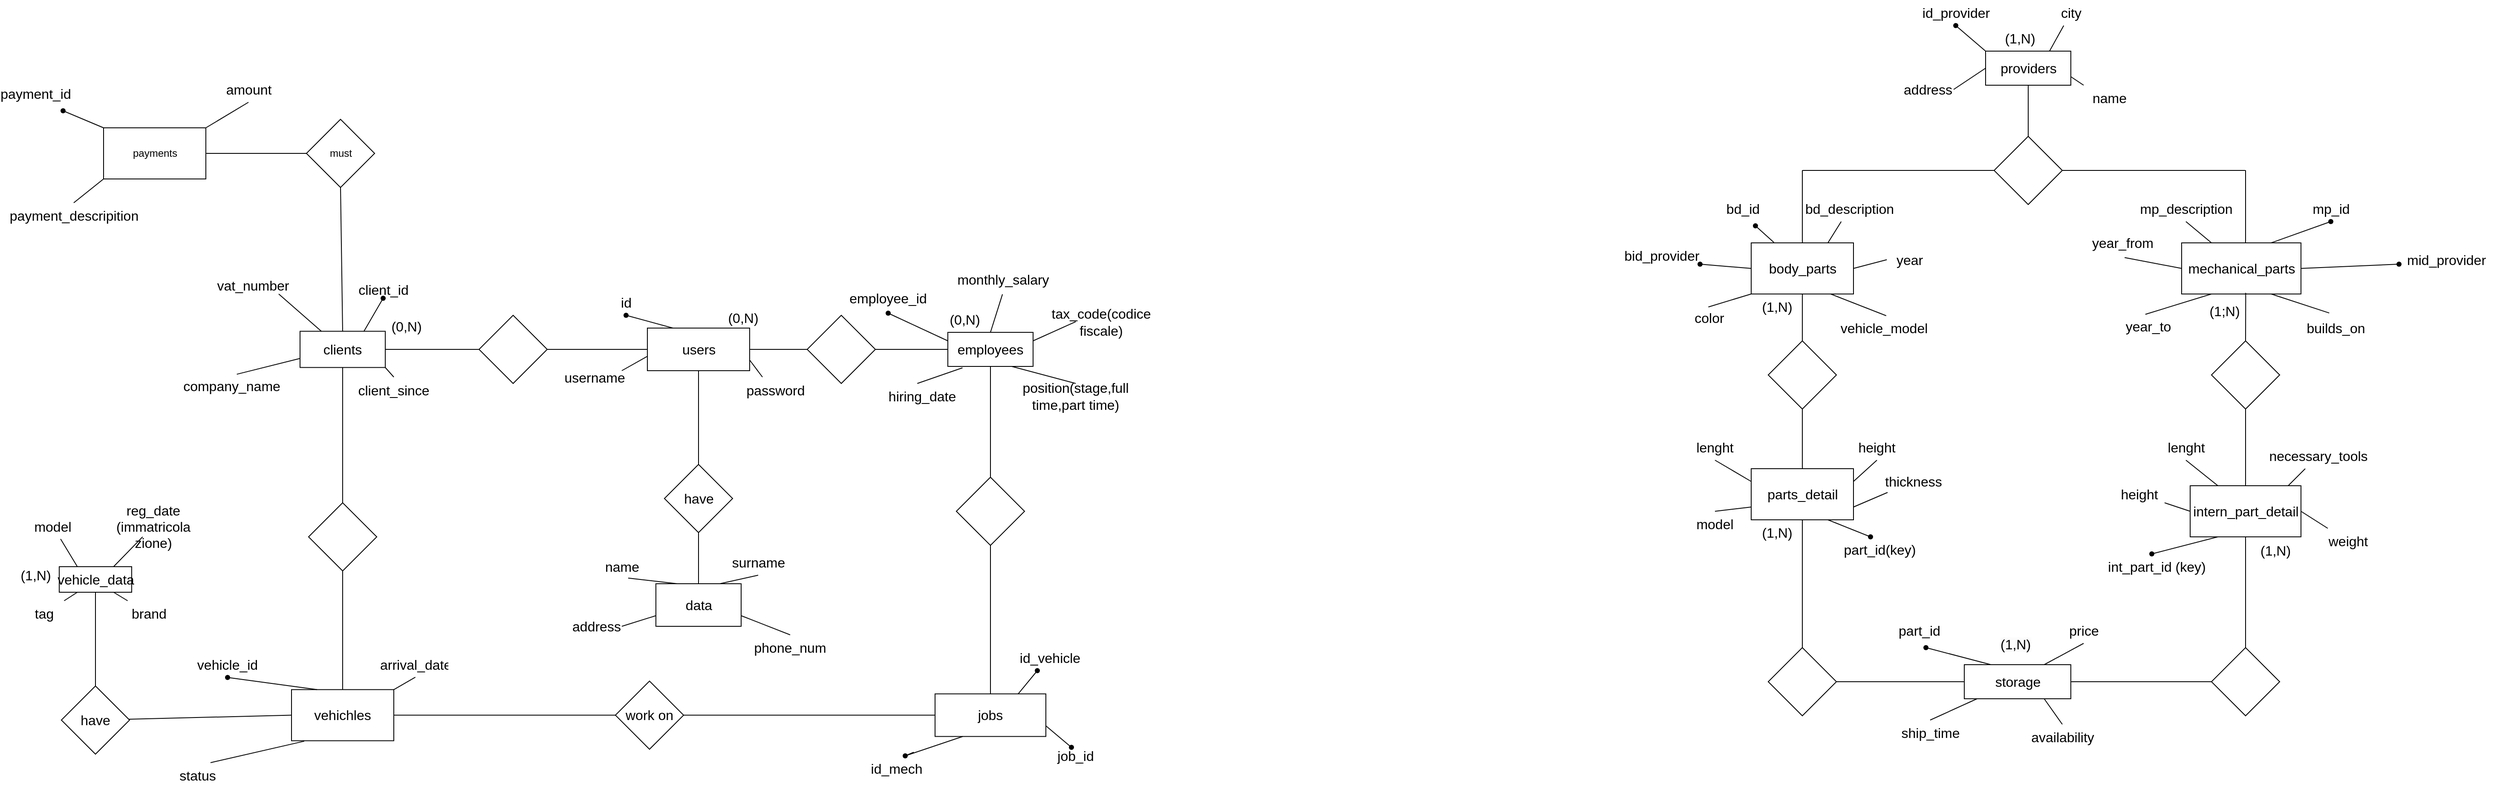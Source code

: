 <mxfile version="24.4.0" type="device">
  <diagram id="R2lEEEUBdFMjLlhIrx00" name="Page-1">
    <mxGraphModel dx="1541" dy="1104" grid="1" gridSize="10" guides="1" tooltips="1" connect="1" arrows="1" fold="1" page="1" pageScale="1" pageWidth="850" pageHeight="1100" math="0" shadow="0" extFonts="Permanent Marker^https://fonts.googleapis.com/css?family=Permanent+Marker">
      <root>
        <mxCell id="0" />
        <mxCell id="1" parent="0" />
        <mxCell id="X9Rjx0ZmzIJkDOcPhMr0-2" value="" style="endArrow=none;html=1;rounded=0;fontSize=12;startSize=8;endSize=8;curved=1;entryX=0.5;entryY=1;entryDx=0;entryDy=0;exitX=0.5;exitY=0;exitDx=0;exitDy=0;" parent="1" target="X9Rjx0ZmzIJkDOcPhMr0-139" edge="1" source="X9Rjx0ZmzIJkDOcPhMr0-27">
          <mxGeometry width="50" height="50" relative="1" as="geometry">
            <mxPoint x="1915" y="595" as="sourcePoint" />
            <mxPoint x="1915" y="475" as="targetPoint" />
          </mxGeometry>
        </mxCell>
        <mxCell id="X9Rjx0ZmzIJkDOcPhMr0-6" value="" style="endArrow=none;html=1;rounded=0;fontSize=12;startSize=8;endSize=8;curved=1;exitX=0;exitY=0.5;exitDx=0;exitDy=0;entryX=1;entryY=0.5;entryDx=0;entryDy=0;" parent="1" source="X9Rjx0ZmzIJkDOcPhMr0-147" edge="1" target="f4H1i3df-mybFZjiYUSQ-20">
          <mxGeometry width="50" height="50" relative="1" as="geometry">
            <mxPoint x="2200" y="440" as="sourcePoint" />
            <mxPoint x="2150" y="440" as="targetPoint" />
          </mxGeometry>
        </mxCell>
        <mxCell id="X9Rjx0ZmzIJkDOcPhMr0-11" style="edgeStyle=none;curved=1;rounded=0;orthogonalLoop=1;jettySize=auto;html=1;exitX=1;exitY=1;exitDx=0;exitDy=0;fontSize=12;startSize=8;endSize=8;" parent="1" edge="1">
          <mxGeometry relative="1" as="geometry">
            <mxPoint x="2495" y="615" as="sourcePoint" />
            <mxPoint x="2495" y="615" as="targetPoint" />
          </mxGeometry>
        </mxCell>
        <mxCell id="X9Rjx0ZmzIJkDOcPhMr0-14" value="work on" style="rhombus;whiteSpace=wrap;html=1;fontSize=16;" parent="1" vertex="1">
          <mxGeometry x="1820" y="829.26" width="80" height="80" as="geometry" />
        </mxCell>
        <mxCell id="X9Rjx0ZmzIJkDOcPhMr0-15" value="" style="endArrow=none;html=1;rounded=0;fontSize=12;startSize=8;endSize=8;curved=1;entryX=0;entryY=0.5;entryDx=0;entryDy=0;" parent="1" target="X9Rjx0ZmzIJkDOcPhMr0-114" edge="1">
          <mxGeometry width="50" height="50" relative="1" as="geometry">
            <mxPoint x="1210" y="875" as="sourcePoint" />
            <mxPoint x="1350" y="875" as="targetPoint" />
          </mxGeometry>
        </mxCell>
        <mxCell id="X9Rjx0ZmzIJkDOcPhMr0-16" value="have" style="rhombus;whiteSpace=wrap;html=1;fontSize=16;" parent="1" vertex="1">
          <mxGeometry x="1170" y="835" width="80" height="80" as="geometry" />
        </mxCell>
        <mxCell id="X9Rjx0ZmzIJkDOcPhMr0-17" value="" style="endArrow=none;html=1;rounded=0;fontSize=12;startSize=8;endSize=8;curved=1;exitX=0.5;exitY=0;exitDx=0;exitDy=0;entryX=0.5;entryY=1;entryDx=0;entryDy=0;" parent="1" source="X9Rjx0ZmzIJkDOcPhMr0-16" target="X9Rjx0ZmzIJkDOcPhMr0-122" edge="1">
          <mxGeometry width="50" height="50" relative="1" as="geometry">
            <mxPoint x="1180" y="775" as="sourcePoint" />
            <mxPoint x="1210" y="725" as="targetPoint" />
          </mxGeometry>
        </mxCell>
        <mxCell id="X9Rjx0ZmzIJkDOcPhMr0-27" value="have" style="rhombus;whiteSpace=wrap;html=1;fontSize=16;" parent="1" vertex="1">
          <mxGeometry x="1877.5" y="575" width="80" height="80" as="geometry" />
        </mxCell>
        <mxCell id="X9Rjx0ZmzIJkDOcPhMr0-28" value="" style="endArrow=none;html=1;rounded=0;fontSize=12;startSize=8;endSize=8;curved=1;entryX=0.5;entryY=1;entryDx=0;entryDy=0;exitX=0.5;exitY=0;exitDx=0;exitDy=0;" parent="1" source="X9Rjx0ZmzIJkDOcPhMr0-160" target="X9Rjx0ZmzIJkDOcPhMr0-27" edge="1">
          <mxGeometry width="50" height="50" relative="1" as="geometry">
            <mxPoint x="1917.5" y="735" as="sourcePoint" />
            <mxPoint x="1927.5" y="695" as="targetPoint" />
          </mxGeometry>
        </mxCell>
        <mxCell id="X9Rjx0ZmzIJkDOcPhMr0-29" value="" style="endArrow=none;html=1;rounded=0;fontSize=12;startSize=8;endSize=8;curved=1;entryX=0.5;entryY=1;entryDx=0;entryDy=0;" parent="1" target="X9Rjx0ZmzIJkDOcPhMr0-91" edge="1">
          <mxGeometry width="50" height="50" relative="1" as="geometry">
            <mxPoint x="3477.5" y="210" as="sourcePoint" />
            <mxPoint x="3477.5" y="140" as="targetPoint" />
          </mxGeometry>
        </mxCell>
        <mxCell id="X9Rjx0ZmzIJkDOcPhMr0-30" value="" style="rhombus;whiteSpace=wrap;html=1;fontSize=16;" parent="1" vertex="1">
          <mxGeometry x="3437.5" y="190" width="80" height="80" as="geometry" />
        </mxCell>
        <mxCell id="X9Rjx0ZmzIJkDOcPhMr0-31" value="" style="endArrow=none;html=1;rounded=0;fontSize=12;startSize=8;endSize=8;curved=1;exitX=1;exitY=0.5;exitDx=0;exitDy=0;" parent="1" source="X9Rjx0ZmzIJkDOcPhMr0-30" edge="1">
          <mxGeometry width="50" height="50" relative="1" as="geometry">
            <mxPoint x="3552.5" y="260" as="sourcePoint" />
            <mxPoint x="3732.5" y="230" as="targetPoint" />
          </mxGeometry>
        </mxCell>
        <mxCell id="X9Rjx0ZmzIJkDOcPhMr0-32" value="" style="endArrow=none;html=1;rounded=0;fontSize=12;startSize=8;endSize=8;curved=1;entryX=0;entryY=0.5;entryDx=0;entryDy=0;" parent="1" target="X9Rjx0ZmzIJkDOcPhMr0-30" edge="1">
          <mxGeometry width="50" height="50" relative="1" as="geometry">
            <mxPoint x="3212.5" y="230" as="sourcePoint" />
            <mxPoint x="3362.5" y="220" as="targetPoint" />
          </mxGeometry>
        </mxCell>
        <mxCell id="X9Rjx0ZmzIJkDOcPhMr0-33" value="" style="endArrow=none;html=1;rounded=0;fontSize=12;startSize=8;endSize=8;curved=1;exitX=0.5;exitY=0.083;exitDx=0;exitDy=0;exitPerimeter=0;" parent="1" source="X9Rjx0ZmzIJkDOcPhMr0-34" edge="1">
          <mxGeometry width="50" height="50" relative="1" as="geometry">
            <mxPoint x="3212.5" y="310" as="sourcePoint" />
            <mxPoint x="3212.5" y="230" as="targetPoint" />
          </mxGeometry>
        </mxCell>
        <mxCell id="X9Rjx0ZmzIJkDOcPhMr0-34" value="body_parts" style="rounded=0;whiteSpace=wrap;html=1;fontSize=16;" parent="1" vertex="1">
          <mxGeometry x="3152.5" y="315" width="120" height="60" as="geometry" />
        </mxCell>
        <mxCell id="X9Rjx0ZmzIJkDOcPhMr0-35" value="" style="endArrow=none;html=1;rounded=0;fontSize=12;startSize=8;endSize=8;curved=1;exitX=0.75;exitY=0;exitDx=0;exitDy=0;" parent="1" source="X9Rjx0ZmzIJkDOcPhMr0-34" target="X9Rjx0ZmzIJkDOcPhMr0-36" edge="1">
          <mxGeometry width="50" height="50" relative="1" as="geometry">
            <mxPoint x="3237.5" y="295" as="sourcePoint" />
            <mxPoint x="3267.5" y="275" as="targetPoint" />
          </mxGeometry>
        </mxCell>
        <mxCell id="X9Rjx0ZmzIJkDOcPhMr0-36" value="bd_description" style="text;html=1;strokeColor=none;fillColor=none;align=center;verticalAlign=middle;whiteSpace=wrap;rounded=0;fontSize=16;" parent="1" vertex="1">
          <mxGeometry x="3237.5" y="260.0" width="60" height="30" as="geometry" />
        </mxCell>
        <mxCell id="X9Rjx0ZmzIJkDOcPhMr0-37" value="" style="endArrow=none;html=1;rounded=0;fontSize=12;startSize=8;endSize=8;curved=1;entryX=0.222;entryY=-0.008;entryDx=0;entryDy=0;entryPerimeter=0;exitDx=0;exitDy=0;" parent="1" source="X9Rjx0ZmzIJkDOcPhMr0-41" target="X9Rjx0ZmzIJkDOcPhMr0-34" edge="1">
          <mxGeometry width="50" height="50" relative="1" as="geometry">
            <mxPoint x="3157.5" y="295" as="sourcePoint" />
            <mxPoint x="3122.5" y="240" as="targetPoint" />
          </mxGeometry>
        </mxCell>
        <mxCell id="X9Rjx0ZmzIJkDOcPhMr0-38" value="bd_id" style="text;html=1;strokeColor=none;fillColor=none;align=center;verticalAlign=middle;whiteSpace=wrap;rounded=0;fontSize=16;" parent="1" vertex="1">
          <mxGeometry x="3112.5" y="260" width="60" height="30" as="geometry" />
        </mxCell>
        <mxCell id="X9Rjx0ZmzIJkDOcPhMr0-39" value="" style="endArrow=none;html=1;rounded=0;fontSize=12;startSize=8;endSize=8;curved=1;entryX=0;entryY=0.5;entryDx=0;entryDy=0;" parent="1" target="X9Rjx0ZmzIJkDOcPhMr0-34" edge="1">
          <mxGeometry width="50" height="50" relative="1" as="geometry">
            <mxPoint x="3092.5" y="340" as="sourcePoint" />
            <mxPoint x="3362.5" y="375" as="targetPoint" />
          </mxGeometry>
        </mxCell>
        <mxCell id="X9Rjx0ZmzIJkDOcPhMr0-40" value="bid_provider&amp;nbsp;" style="text;html=1;strokeColor=none;fillColor=none;align=center;verticalAlign=middle;whiteSpace=wrap;rounded=0;fontSize=16;" parent="1" vertex="1">
          <mxGeometry x="3020" y="315" width="60" height="30" as="geometry" />
        </mxCell>
        <mxCell id="X9Rjx0ZmzIJkDOcPhMr0-41" value="" style="shape=waypoint;sketch=0;fillStyle=solid;size=6;pointerEvents=1;points=[];fillColor=none;resizable=0;rotatable=0;perimeter=centerPerimeter;snapToPoint=1;fontSize=16;" parent="1" vertex="1">
          <mxGeometry x="3147.5" y="285" width="20" height="20" as="geometry" />
        </mxCell>
        <mxCell id="X9Rjx0ZmzIJkDOcPhMr0-42" value="" style="endArrow=none;html=1;rounded=0;fontSize=12;startSize=8;endSize=8;curved=1;" parent="1" edge="1">
          <mxGeometry width="50" height="50" relative="1" as="geometry">
            <mxPoint x="3732.5" y="320" as="sourcePoint" />
            <mxPoint x="3732.5" y="230" as="targetPoint" />
          </mxGeometry>
        </mxCell>
        <mxCell id="X9Rjx0ZmzIJkDOcPhMr0-43" value="mechanical_parts" style="rounded=0;whiteSpace=wrap;html=1;fontSize=16;" parent="1" vertex="1">
          <mxGeometry x="3657.5" y="315" width="140" height="60" as="geometry" />
        </mxCell>
        <mxCell id="X9Rjx0ZmzIJkDOcPhMr0-44" value="" style="endArrow=none;html=1;rounded=0;fontSize=12;startSize=8;endSize=8;curved=1;entryX=0.75;entryY=0;entryDx=0;entryDy=0;" parent="1" source="X9Rjx0ZmzIJkDOcPhMr0-48" target="X9Rjx0ZmzIJkDOcPhMr0-43" edge="1">
          <mxGeometry width="50" height="50" relative="1" as="geometry">
            <mxPoint x="3832.5" y="290" as="sourcePoint" />
            <mxPoint x="3912.5" y="420" as="targetPoint" />
          </mxGeometry>
        </mxCell>
        <mxCell id="X9Rjx0ZmzIJkDOcPhMr0-45" value="mp_id" style="text;html=1;strokeColor=none;fillColor=none;align=center;verticalAlign=middle;whiteSpace=wrap;rounded=0;fontSize=16;" parent="1" vertex="1">
          <mxGeometry x="3802.5" y="260" width="60" height="30" as="geometry" />
        </mxCell>
        <mxCell id="X9Rjx0ZmzIJkDOcPhMr0-46" value="mp_description" style="text;html=1;strokeColor=none;fillColor=none;align=center;verticalAlign=middle;whiteSpace=wrap;rounded=0;fontSize=16;" parent="1" vertex="1">
          <mxGeometry x="3632.5" y="260" width="60" height="30" as="geometry" />
        </mxCell>
        <mxCell id="X9Rjx0ZmzIJkDOcPhMr0-47" value="" style="endArrow=none;html=1;rounded=0;fontSize=12;startSize=8;endSize=8;curved=1;entryDx=0;entryDy=0;" parent="1" target="X9Rjx0ZmzIJkDOcPhMr0-48" edge="1">
          <mxGeometry width="50" height="50" relative="1" as="geometry">
            <mxPoint x="3832.5" y="290" as="sourcePoint" />
            <mxPoint x="3762.5" y="315" as="targetPoint" />
          </mxGeometry>
        </mxCell>
        <mxCell id="X9Rjx0ZmzIJkDOcPhMr0-48" value="" style="shape=waypoint;sketch=0;fillStyle=solid;size=6;pointerEvents=1;points=[];fillColor=none;resizable=0;rotatable=0;perimeter=centerPerimeter;snapToPoint=1;fontSize=16;" parent="1" vertex="1">
          <mxGeometry x="3822.5" y="280" width="20" height="20" as="geometry" />
        </mxCell>
        <mxCell id="X9Rjx0ZmzIJkDOcPhMr0-49" value="" style="endArrow=none;html=1;rounded=0;fontSize=12;startSize=8;endSize=8;curved=1;entryX=0.25;entryY=0;entryDx=0;entryDy=0;exitX=0.5;exitY=1;exitDx=0;exitDy=0;" parent="1" source="X9Rjx0ZmzIJkDOcPhMr0-46" target="X9Rjx0ZmzIJkDOcPhMr0-43" edge="1">
          <mxGeometry width="50" height="50" relative="1" as="geometry">
            <mxPoint x="3662.5" y="290" as="sourcePoint" />
            <mxPoint x="3662.5" y="270" as="targetPoint" />
          </mxGeometry>
        </mxCell>
        <mxCell id="X9Rjx0ZmzIJkDOcPhMr0-50" value="" style="endArrow=none;html=1;rounded=0;fontSize=12;startSize=8;endSize=8;curved=1;entryX=0.537;entryY=0.978;entryDx=0;entryDy=0;entryPerimeter=0;" parent="1" target="X9Rjx0ZmzIJkDOcPhMr0-43" edge="1">
          <mxGeometry width="50" height="50" relative="1" as="geometry">
            <mxPoint x="3732.5" y="430" as="sourcePoint" />
            <mxPoint x="3732.5" y="380" as="targetPoint" />
          </mxGeometry>
        </mxCell>
        <mxCell id="X9Rjx0ZmzIJkDOcPhMr0-51" value="" style="rhombus;whiteSpace=wrap;html=1;fontSize=16;" parent="1" vertex="1">
          <mxGeometry x="3692.5" y="430" width="80" height="80" as="geometry" />
        </mxCell>
        <mxCell id="X9Rjx0ZmzIJkDOcPhMr0-52" value="" style="endArrow=none;html=1;rounded=0;fontSize=12;startSize=8;endSize=8;curved=1;entryX=0.5;entryY=1;entryDx=0;entryDy=0;exitX=0.5;exitY=0;exitDx=0;exitDy=0;" parent="1" source="X9Rjx0ZmzIJkDOcPhMr0-53" target="X9Rjx0ZmzIJkDOcPhMr0-51" edge="1">
          <mxGeometry width="50" height="50" relative="1" as="geometry">
            <mxPoint x="3737.08" y="610" as="sourcePoint" />
            <mxPoint x="3737.08" y="550" as="targetPoint" />
          </mxGeometry>
        </mxCell>
        <mxCell id="X9Rjx0ZmzIJkDOcPhMr0-53" value="intern_part_detail" style="rounded=0;whiteSpace=wrap;html=1;fontSize=16;" parent="1" vertex="1">
          <mxGeometry x="3667.5" y="600" width="130" height="60" as="geometry" />
        </mxCell>
        <mxCell id="X9Rjx0ZmzIJkDOcPhMr0-54" value="" style="endArrow=none;html=1;rounded=0;fontSize=12;startSize=8;endSize=8;curved=1;entryX=0.25;entryY=0;entryDx=0;entryDy=0;exitX=0.5;exitY=1;exitDx=0;exitDy=0;" parent="1" source="X9Rjx0ZmzIJkDOcPhMr0-55" target="X9Rjx0ZmzIJkDOcPhMr0-53" edge="1">
          <mxGeometry width="50" height="50" relative="1" as="geometry">
            <mxPoint x="3662.5" y="570" as="sourcePoint" />
            <mxPoint x="3627.5" y="540" as="targetPoint" />
          </mxGeometry>
        </mxCell>
        <mxCell id="X9Rjx0ZmzIJkDOcPhMr0-55" value="lenght" style="text;html=1;strokeColor=none;fillColor=none;align=center;verticalAlign=middle;whiteSpace=wrap;rounded=0;fontSize=16;" parent="1" vertex="1">
          <mxGeometry x="3632.5" y="540" width="60" height="30" as="geometry" />
        </mxCell>
        <mxCell id="X9Rjx0ZmzIJkDOcPhMr0-56" value="" style="endArrow=none;html=1;rounded=0;fontSize=12;startSize=8;endSize=8;curved=1;" parent="1" target="X9Rjx0ZmzIJkDOcPhMr0-61" edge="1">
          <mxGeometry width="50" height="50" relative="1" as="geometry">
            <mxPoint x="3782.5" y="600" as="sourcePoint" />
            <mxPoint x="3808.214" y="580" as="targetPoint" />
          </mxGeometry>
        </mxCell>
        <mxCell id="X9Rjx0ZmzIJkDOcPhMr0-57" value="" style="endArrow=none;html=1;rounded=0;fontSize=12;startSize=8;endSize=8;curved=1;exitX=0;exitY=0.5;exitDx=0;exitDy=0;" parent="1" source="X9Rjx0ZmzIJkDOcPhMr0-53" target="X9Rjx0ZmzIJkDOcPhMr0-58" edge="1">
          <mxGeometry width="50" height="50" relative="1" as="geometry">
            <mxPoint x="3632.5" y="640" as="sourcePoint" />
            <mxPoint x="3677.5" y="630" as="targetPoint" />
          </mxGeometry>
        </mxCell>
        <mxCell id="X9Rjx0ZmzIJkDOcPhMr0-58" value="height" style="text;html=1;strokeColor=none;fillColor=none;align=center;verticalAlign=middle;whiteSpace=wrap;rounded=0;fontSize=16;" parent="1" vertex="1">
          <mxGeometry x="3577.5" y="595" width="60" height="30" as="geometry" />
        </mxCell>
        <mxCell id="X9Rjx0ZmzIJkDOcPhMr0-59" value="" style="endArrow=none;html=1;rounded=0;fontSize=12;startSize=8;endSize=8;curved=1;exitX=1;exitY=0.5;exitDx=0;exitDy=0;" parent="1" source="X9Rjx0ZmzIJkDOcPhMr0-53" target="X9Rjx0ZmzIJkDOcPhMr0-60" edge="1">
          <mxGeometry width="50" height="50" relative="1" as="geometry">
            <mxPoint x="3812.5" y="630" as="sourcePoint" />
            <mxPoint x="3842.5" y="650" as="targetPoint" />
          </mxGeometry>
        </mxCell>
        <mxCell id="X9Rjx0ZmzIJkDOcPhMr0-60" value="weight" style="text;html=1;strokeColor=none;fillColor=none;align=center;verticalAlign=middle;whiteSpace=wrap;rounded=0;fontSize=16;" parent="1" vertex="1">
          <mxGeometry x="3822.5" y="650" width="60" height="30" as="geometry" />
        </mxCell>
        <mxCell id="X9Rjx0ZmzIJkDOcPhMr0-61" value="necessary_tools" style="text;html=1;strokeColor=none;fillColor=none;align=center;verticalAlign=middle;whiteSpace=wrap;rounded=0;fontSize=16;" parent="1" vertex="1">
          <mxGeometry x="3752.5" y="550" width="130" height="30" as="geometry" />
        </mxCell>
        <mxCell id="X9Rjx0ZmzIJkDOcPhMr0-62" value="" style="endArrow=none;html=1;rounded=0;fontSize=12;startSize=8;endSize=8;curved=1;entryX=0.5;entryY=1;entryDx=0;entryDy=0;" parent="1" target="X9Rjx0ZmzIJkDOcPhMr0-34" edge="1">
          <mxGeometry width="50" height="50" relative="1" as="geometry">
            <mxPoint x="3212.5" y="430" as="sourcePoint" />
            <mxPoint x="3212.5" y="380" as="targetPoint" />
          </mxGeometry>
        </mxCell>
        <mxCell id="X9Rjx0ZmzIJkDOcPhMr0-63" value="" style="rhombus;whiteSpace=wrap;html=1;fontSize=16;" parent="1" vertex="1">
          <mxGeometry x="3172.5" y="430" width="80" height="80" as="geometry" />
        </mxCell>
        <mxCell id="X9Rjx0ZmzIJkDOcPhMr0-64" value="" style="endArrow=none;html=1;rounded=0;fontSize=12;startSize=8;endSize=8;curved=1;entryX=0.5;entryY=1;entryDx=0;entryDy=0;" parent="1" source="X9Rjx0ZmzIJkDOcPhMr0-74" target="X9Rjx0ZmzIJkDOcPhMr0-63" edge="1">
          <mxGeometry width="50" height="50" relative="1" as="geometry">
            <mxPoint x="3215" y="610" as="sourcePoint" />
            <mxPoint x="3215" y="540" as="targetPoint" />
          </mxGeometry>
        </mxCell>
        <mxCell id="X9Rjx0ZmzIJkDOcPhMr0-65" value="" style="endArrow=none;html=1;rounded=0;fontSize=12;startSize=8;endSize=8;curved=1;exitX=1;exitY=0.25;exitDx=0;exitDy=0;entryX=0.5;entryY=1;entryDx=0;entryDy=0;" parent="1" source="X9Rjx0ZmzIJkDOcPhMr0-74" target="X9Rjx0ZmzIJkDOcPhMr0-66" edge="1">
          <mxGeometry width="50" height="50" relative="1" as="geometry">
            <mxPoint x="3240" y="600" as="sourcePoint" />
            <mxPoint x="3270" y="570" as="targetPoint" />
          </mxGeometry>
        </mxCell>
        <mxCell id="X9Rjx0ZmzIJkDOcPhMr0-66" value="height" style="text;html=1;strokeColor=none;fillColor=none;align=center;verticalAlign=middle;whiteSpace=wrap;rounded=0;fontSize=16;" parent="1" vertex="1">
          <mxGeometry x="3270" y="540" width="60" height="30" as="geometry" />
        </mxCell>
        <mxCell id="X9Rjx0ZmzIJkDOcPhMr0-67" value="" style="endArrow=none;html=1;rounded=0;fontSize=12;startSize=8;endSize=8;curved=1;entryX=0;entryY=0.25;entryDx=0;entryDy=0;exitX=0.5;exitY=1;exitDx=0;exitDy=0;" parent="1" source="X9Rjx0ZmzIJkDOcPhMr0-68" target="X9Rjx0ZmzIJkDOcPhMr0-74" edge="1">
          <mxGeometry width="50" height="50" relative="1" as="geometry">
            <mxPoint x="3110" y="590" as="sourcePoint" />
            <mxPoint x="3140" y="590" as="targetPoint" />
          </mxGeometry>
        </mxCell>
        <mxCell id="X9Rjx0ZmzIJkDOcPhMr0-68" value="lenght" style="text;html=1;strokeColor=none;fillColor=none;align=center;verticalAlign=middle;whiteSpace=wrap;rounded=0;fontSize=16;" parent="1" vertex="1">
          <mxGeometry x="3080" y="540" width="60" height="30" as="geometry" />
        </mxCell>
        <mxCell id="X9Rjx0ZmzIJkDOcPhMr0-69" value="" style="endArrow=none;html=1;rounded=0;fontSize=12;startSize=8;endSize=8;curved=1;exitX=1;exitY=0.75;exitDx=0;exitDy=0;" parent="1" source="X9Rjx0ZmzIJkDOcPhMr0-74" target="X9Rjx0ZmzIJkDOcPhMr0-70" edge="1">
          <mxGeometry width="50" height="50" relative="1" as="geometry">
            <mxPoint x="3277.5" y="650" as="sourcePoint" />
            <mxPoint x="3300" y="670" as="targetPoint" />
          </mxGeometry>
        </mxCell>
        <mxCell id="X9Rjx0ZmzIJkDOcPhMr0-70" value="thickness" style="text;html=1;strokeColor=none;fillColor=none;align=center;verticalAlign=middle;whiteSpace=wrap;rounded=0;fontSize=16;" parent="1" vertex="1">
          <mxGeometry x="3312.5" y="580" width="60" height="30" as="geometry" />
        </mxCell>
        <mxCell id="X9Rjx0ZmzIJkDOcPhMr0-71" value="" style="endArrow=none;html=1;rounded=0;fontSize=12;startSize=8;endSize=8;curved=1;entryX=0;entryY=0.75;entryDx=0;entryDy=0;exitX=0.5;exitY=0;exitDx=0;exitDy=0;" parent="1" source="X9Rjx0ZmzIJkDOcPhMr0-72" target="X9Rjx0ZmzIJkDOcPhMr0-74" edge="1">
          <mxGeometry width="50" height="50" relative="1" as="geometry">
            <mxPoint x="3100" y="670" as="sourcePoint" />
            <mxPoint x="3107.5" y="660" as="targetPoint" />
          </mxGeometry>
        </mxCell>
        <mxCell id="X9Rjx0ZmzIJkDOcPhMr0-72" value="model" style="text;html=1;strokeColor=none;fillColor=none;align=center;verticalAlign=middle;whiteSpace=wrap;rounded=0;fontSize=16;" parent="1" vertex="1">
          <mxGeometry x="3080" y="630" width="60" height="30" as="geometry" />
        </mxCell>
        <mxCell id="X9Rjx0ZmzIJkDOcPhMr0-73" value="" style="endArrow=none;html=1;rounded=0;fontSize=12;startSize=8;endSize=8;curved=1;entryX=0.5;entryY=1;entryDx=0;entryDy=0;" parent="1" target="X9Rjx0ZmzIJkDOcPhMr0-74" edge="1">
          <mxGeometry width="50" height="50" relative="1" as="geometry">
            <mxPoint x="3215" y="610" as="sourcePoint" />
            <mxPoint x="3215" y="540" as="targetPoint" />
          </mxGeometry>
        </mxCell>
        <mxCell id="X9Rjx0ZmzIJkDOcPhMr0-74" value="parts_detail" style="rounded=0;whiteSpace=wrap;html=1;fontSize=16;" parent="1" vertex="1">
          <mxGeometry x="3152.5" y="580" width="120" height="60" as="geometry" />
        </mxCell>
        <mxCell id="X9Rjx0ZmzIJkDOcPhMr0-75" value="" style="endArrow=none;html=1;rounded=0;fontSize=12;startSize=8;endSize=8;curved=1;entryX=0.5;entryY=1;entryDx=0;entryDy=0;" parent="1" target="X9Rjx0ZmzIJkDOcPhMr0-74" edge="1">
          <mxGeometry width="50" height="50" relative="1" as="geometry">
            <mxPoint x="3212.5" y="790" as="sourcePoint" />
            <mxPoint x="3202.5" y="740" as="targetPoint" />
          </mxGeometry>
        </mxCell>
        <mxCell id="X9Rjx0ZmzIJkDOcPhMr0-76" value="" style="endArrow=none;html=1;rounded=0;fontSize=12;startSize=8;endSize=8;curved=1;" parent="1" edge="1">
          <mxGeometry width="50" height="50" relative="1" as="geometry">
            <mxPoint x="3732.5" y="790" as="sourcePoint" />
            <mxPoint x="3732.5" y="660" as="targetPoint" />
          </mxGeometry>
        </mxCell>
        <mxCell id="X9Rjx0ZmzIJkDOcPhMr0-77" value="" style="rhombus;whiteSpace=wrap;html=1;fontSize=16;" parent="1" vertex="1">
          <mxGeometry x="3172.5" y="790" width="80" height="80" as="geometry" />
        </mxCell>
        <mxCell id="X9Rjx0ZmzIJkDOcPhMr0-78" value="" style="rhombus;whiteSpace=wrap;html=1;fontSize=16;" parent="1" vertex="1">
          <mxGeometry x="3692.5" y="790" width="80" height="80" as="geometry" />
        </mxCell>
        <mxCell id="X9Rjx0ZmzIJkDOcPhMr0-79" value="storage" style="rounded=0;whiteSpace=wrap;html=1;fontSize=16;" parent="1" vertex="1">
          <mxGeometry x="3402.5" y="810" width="125" height="40" as="geometry" />
        </mxCell>
        <mxCell id="X9Rjx0ZmzIJkDOcPhMr0-80" value="" style="endArrow=none;html=1;rounded=0;fontSize=12;startSize=8;endSize=8;curved=1;exitX=0.25;exitY=0;exitDx=0;exitDy=0;" parent="1" source="X9Rjx0ZmzIJkDOcPhMr0-79" target="X9Rjx0ZmzIJkDOcPhMr0-82" edge="1">
          <mxGeometry width="50" height="50" relative="1" as="geometry">
            <mxPoint x="3407.5" y="800" as="sourcePoint" />
            <mxPoint x="3407.5" y="770" as="targetPoint" />
          </mxGeometry>
        </mxCell>
        <mxCell id="X9Rjx0ZmzIJkDOcPhMr0-81" value="part_id" style="text;html=1;strokeColor=none;fillColor=none;align=center;verticalAlign=middle;whiteSpace=wrap;rounded=0;fontSize=16;" parent="1" vertex="1">
          <mxGeometry x="3320" y="755" width="60" height="30" as="geometry" />
        </mxCell>
        <mxCell id="X9Rjx0ZmzIJkDOcPhMr0-82" value="" style="shape=waypoint;sketch=0;fillStyle=solid;size=6;pointerEvents=1;points=[];fillColor=none;resizable=0;rotatable=0;perimeter=centerPerimeter;snapToPoint=1;fontSize=16;" parent="1" vertex="1">
          <mxGeometry x="3347.5" y="780" width="20" height="20" as="geometry" />
        </mxCell>
        <mxCell id="X9Rjx0ZmzIJkDOcPhMr0-83" value="" style="endArrow=none;html=1;rounded=0;fontSize=12;startSize=8;endSize=8;curved=1;exitX=0.5;exitY=0;exitDx=0;exitDy=0;" parent="1" source="X9Rjx0ZmzIJkDOcPhMr0-84" edge="1">
          <mxGeometry width="50" height="50" relative="1" as="geometry">
            <mxPoint x="3387.5" y="880" as="sourcePoint" />
            <mxPoint x="3417.5" y="850" as="targetPoint" />
          </mxGeometry>
        </mxCell>
        <mxCell id="X9Rjx0ZmzIJkDOcPhMr0-84" value="ship_time" style="text;html=1;strokeColor=none;fillColor=none;align=center;verticalAlign=middle;whiteSpace=wrap;rounded=0;fontSize=16;" parent="1" vertex="1">
          <mxGeometry x="3332.5" y="875" width="60" height="30" as="geometry" />
        </mxCell>
        <mxCell id="X9Rjx0ZmzIJkDOcPhMr0-85" value="" style="endArrow=none;html=1;rounded=0;fontSize=12;startSize=8;endSize=8;curved=1;exitX=0.75;exitY=0;exitDx=0;exitDy=0;entryX=0.5;entryY=1;entryDx=0;entryDy=0;" parent="1" source="X9Rjx0ZmzIJkDOcPhMr0-79" target="X9Rjx0ZmzIJkDOcPhMr0-86" edge="1">
          <mxGeometry width="50" height="50" relative="1" as="geometry">
            <mxPoint x="3477.5" y="795" as="sourcePoint" />
            <mxPoint x="3497.5" y="770" as="targetPoint" />
          </mxGeometry>
        </mxCell>
        <mxCell id="X9Rjx0ZmzIJkDOcPhMr0-86" value="price" style="text;html=1;strokeColor=none;fillColor=none;align=center;verticalAlign=middle;whiteSpace=wrap;rounded=0;fontSize=16;" parent="1" vertex="1">
          <mxGeometry x="3512.5" y="755" width="60" height="30" as="geometry" />
        </mxCell>
        <mxCell id="X9Rjx0ZmzIJkDOcPhMr0-87" value="" style="endArrow=none;html=1;rounded=0;fontSize=12;startSize=8;endSize=8;curved=1;exitX=0.75;exitY=1;exitDx=0;exitDy=0;entryX=0.5;entryY=0;entryDx=0;entryDy=0;" parent="1" source="X9Rjx0ZmzIJkDOcPhMr0-79" target="X9Rjx0ZmzIJkDOcPhMr0-88" edge="1">
          <mxGeometry width="50" height="50" relative="1" as="geometry">
            <mxPoint x="3492.5" y="920" as="sourcePoint" />
            <mxPoint x="3507.5" y="880" as="targetPoint" />
          </mxGeometry>
        </mxCell>
        <mxCell id="X9Rjx0ZmzIJkDOcPhMr0-88" value="availability" style="text;html=1;strokeColor=none;fillColor=none;align=center;verticalAlign=middle;whiteSpace=wrap;rounded=0;fontSize=16;" parent="1" vertex="1">
          <mxGeometry x="3487.5" y="880" width="60" height="30" as="geometry" />
        </mxCell>
        <mxCell id="X9Rjx0ZmzIJkDOcPhMr0-89" value="" style="endArrow=none;html=1;rounded=0;fontSize=12;startSize=8;endSize=8;curved=1;exitX=1;exitY=0.5;exitDx=0;exitDy=0;entryX=0;entryY=0.5;entryDx=0;entryDy=0;" parent="1" source="X9Rjx0ZmzIJkDOcPhMr0-77" target="X9Rjx0ZmzIJkDOcPhMr0-79" edge="1">
          <mxGeometry width="50" height="50" relative="1" as="geometry">
            <mxPoint x="3272.5" y="850" as="sourcePoint" />
            <mxPoint x="3322.5" y="800" as="targetPoint" />
          </mxGeometry>
        </mxCell>
        <mxCell id="X9Rjx0ZmzIJkDOcPhMr0-90" value="" style="endArrow=none;html=1;rounded=0;fontSize=12;startSize=8;endSize=8;curved=1;exitX=1;exitY=0.5;exitDx=0;exitDy=0;entryX=0;entryY=0.5;entryDx=0;entryDy=0;" parent="1" source="X9Rjx0ZmzIJkDOcPhMr0-79" target="X9Rjx0ZmzIJkDOcPhMr0-78" edge="1">
          <mxGeometry width="50" height="50" relative="1" as="geometry">
            <mxPoint x="3562.5" y="840" as="sourcePoint" />
            <mxPoint x="3612.5" y="790" as="targetPoint" />
          </mxGeometry>
        </mxCell>
        <mxCell id="X9Rjx0ZmzIJkDOcPhMr0-91" value="providers" style="rounded=0;whiteSpace=wrap;html=1;fontSize=16;" parent="1" vertex="1">
          <mxGeometry x="3427.5" y="90" width="100" height="40" as="geometry" />
        </mxCell>
        <mxCell id="X9Rjx0ZmzIJkDOcPhMr0-92" style="edgeStyle=none;curved=1;rounded=0;orthogonalLoop=1;jettySize=auto;html=1;entryX=0;entryY=0.5;entryDx=0;entryDy=0;fontSize=12;startSize=8;endSize=8;" parent="1" source="X9Rjx0ZmzIJkDOcPhMr0-91" target="X9Rjx0ZmzIJkDOcPhMr0-91" edge="1">
          <mxGeometry relative="1" as="geometry" />
        </mxCell>
        <mxCell id="X9Rjx0ZmzIJkDOcPhMr0-93" value="" style="endArrow=none;html=1;rounded=0;fontSize=12;startSize=8;endSize=8;curved=1;entryX=0;entryY=0;entryDx=0;entryDy=0;exitX=0.688;exitY=0.788;exitDx=0;exitDy=0;exitPerimeter=0;" parent="1" source="X9Rjx0ZmzIJkDOcPhMr0-94" target="X9Rjx0ZmzIJkDOcPhMr0-91" edge="1">
          <mxGeometry width="50" height="50" relative="1" as="geometry">
            <mxPoint x="3417.5" y="85" as="sourcePoint" />
            <mxPoint x="3397.5" y="75" as="targetPoint" />
          </mxGeometry>
        </mxCell>
        <mxCell id="X9Rjx0ZmzIJkDOcPhMr0-94" value="" style="shape=waypoint;sketch=0;fillStyle=solid;size=6;pointerEvents=1;points=[];fillColor=none;resizable=0;rotatable=0;perimeter=centerPerimeter;snapToPoint=1;fontSize=16;" parent="1" vertex="1">
          <mxGeometry x="3382.5" y="50" width="20" height="20" as="geometry" />
        </mxCell>
        <mxCell id="X9Rjx0ZmzIJkDOcPhMr0-95" value="id_provider" style="text;html=1;strokeColor=none;fillColor=none;align=center;verticalAlign=middle;whiteSpace=wrap;rounded=0;fontSize=16;" parent="1" vertex="1">
          <mxGeometry x="3362.5" y="30" width="60" height="30" as="geometry" />
        </mxCell>
        <mxCell id="X9Rjx0ZmzIJkDOcPhMr0-96" value="" style="endArrow=none;html=1;rounded=0;fontSize=12;startSize=8;endSize=8;curved=1;exitX=0.75;exitY=0;exitDx=0;exitDy=0;" parent="1" source="X9Rjx0ZmzIJkDOcPhMr0-91" target="X9Rjx0ZmzIJkDOcPhMr0-97" edge="1">
          <mxGeometry width="50" height="50" relative="1" as="geometry">
            <mxPoint x="3492.5" y="115" as="sourcePoint" />
            <mxPoint x="3542.5" y="65" as="targetPoint" />
          </mxGeometry>
        </mxCell>
        <mxCell id="X9Rjx0ZmzIJkDOcPhMr0-97" value="city" style="text;html=1;strokeColor=none;fillColor=none;align=center;verticalAlign=middle;whiteSpace=wrap;rounded=0;fontSize=16;" parent="1" vertex="1">
          <mxGeometry x="3497.5" y="30" width="60" height="30" as="geometry" />
        </mxCell>
        <mxCell id="X9Rjx0ZmzIJkDOcPhMr0-98" value="" style="endArrow=none;html=1;rounded=0;fontSize=12;startSize=8;endSize=8;curved=1;entryX=0;entryY=0.5;entryDx=0;entryDy=0;exitX=1;exitY=0.5;exitDx=0;exitDy=0;" parent="1" source="X9Rjx0ZmzIJkDOcPhMr0-99" target="X9Rjx0ZmzIJkDOcPhMr0-91" edge="1">
          <mxGeometry width="50" height="50" relative="1" as="geometry">
            <mxPoint x="3377.5" y="155" as="sourcePoint" />
            <mxPoint x="3397.5" y="115" as="targetPoint" />
          </mxGeometry>
        </mxCell>
        <mxCell id="X9Rjx0ZmzIJkDOcPhMr0-99" value="address" style="text;html=1;strokeColor=none;fillColor=none;align=center;verticalAlign=middle;whiteSpace=wrap;rounded=0;fontSize=16;" parent="1" vertex="1">
          <mxGeometry x="3330" y="120" width="60" height="30" as="geometry" />
        </mxCell>
        <mxCell id="X9Rjx0ZmzIJkDOcPhMr0-100" value="" style="endArrow=none;html=1;rounded=0;fontSize=12;startSize=8;endSize=8;curved=1;entryX=1;entryY=0.75;entryDx=0;entryDy=0;exitX=0;exitY=0;exitDx=0;exitDy=0;" parent="1" source="X9Rjx0ZmzIJkDOcPhMr0-101" target="X9Rjx0ZmzIJkDOcPhMr0-91" edge="1">
          <mxGeometry width="50" height="50" relative="1" as="geometry">
            <mxPoint x="3537.5" y="165" as="sourcePoint" />
            <mxPoint x="3577.5" y="145" as="targetPoint" />
          </mxGeometry>
        </mxCell>
        <mxCell id="X9Rjx0ZmzIJkDOcPhMr0-101" value="name" style="text;html=1;strokeColor=none;fillColor=none;align=center;verticalAlign=middle;whiteSpace=wrap;rounded=0;fontSize=16;" parent="1" vertex="1">
          <mxGeometry x="3542.5" y="130" width="60" height="30" as="geometry" />
        </mxCell>
        <mxCell id="X9Rjx0ZmzIJkDOcPhMr0-102" value="jobs" style="rounded=0;whiteSpace=wrap;html=1;fontSize=16;" parent="1" vertex="1">
          <mxGeometry x="2195" y="844.26" width="130" height="50" as="geometry" />
        </mxCell>
        <mxCell id="X9Rjx0ZmzIJkDOcPhMr0-103" value="" style="endArrow=none;html=1;rounded=0;fontSize=12;startSize=8;endSize=8;curved=1;exitDx=0;exitDy=0;" parent="1" source="X9Rjx0ZmzIJkDOcPhMr0-113" edge="1">
          <mxGeometry width="50" height="50" relative="1" as="geometry">
            <mxPoint x="2235" y="937" as="sourcePoint" />
            <mxPoint x="2170" y="912.74" as="targetPoint" />
          </mxGeometry>
        </mxCell>
        <mxCell id="X9Rjx0ZmzIJkDOcPhMr0-104" value="id_mech" style="text;html=1;strokeColor=none;fillColor=none;align=center;verticalAlign=middle;whiteSpace=wrap;rounded=0;fontSize=16;" parent="1" vertex="1">
          <mxGeometry x="2120" y="917" width="60" height="30" as="geometry" />
        </mxCell>
        <mxCell id="X9Rjx0ZmzIJkDOcPhMr0-105" value="" style="endArrow=none;html=1;rounded=0;fontSize=12;startSize=8;endSize=8;curved=1;exitX=0.75;exitY=0;exitDx=0;exitDy=0;" parent="1" source="X9Rjx0ZmzIJkDOcPhMr0-102" target="X9Rjx0ZmzIJkDOcPhMr0-108" edge="1">
          <mxGeometry width="50" height="50" relative="1" as="geometry">
            <mxPoint x="2320" y="867" as="sourcePoint" />
            <mxPoint x="2315" y="817" as="targetPoint" />
          </mxGeometry>
        </mxCell>
        <mxCell id="X9Rjx0ZmzIJkDOcPhMr0-106" style="edgeStyle=none;curved=1;rounded=0;orthogonalLoop=1;jettySize=auto;html=1;entryX=-0.002;entryY=1.176;entryDx=0;entryDy=0;entryPerimeter=0;fontSize=12;startSize=8;endSize=8;" parent="1" edge="1">
          <mxGeometry relative="1" as="geometry">
            <mxPoint x="2340" y="962" as="sourcePoint" />
            <mxPoint x="2340" y="962" as="targetPoint" />
          </mxGeometry>
        </mxCell>
        <mxCell id="X9Rjx0ZmzIJkDOcPhMr0-107" value="id_vehicle" style="text;html=1;strokeColor=none;fillColor=none;align=center;verticalAlign=middle;whiteSpace=wrap;rounded=0;fontSize=16;" parent="1" vertex="1">
          <mxGeometry x="2300" y="787" width="60" height="30" as="geometry" />
        </mxCell>
        <mxCell id="X9Rjx0ZmzIJkDOcPhMr0-108" value="" style="shape=waypoint;sketch=0;fillStyle=solid;size=6;pointerEvents=1;points=[];fillColor=none;resizable=0;rotatable=0;perimeter=centerPerimeter;snapToPoint=1;fontSize=16;" parent="1" vertex="1">
          <mxGeometry x="2305" y="807" width="20" height="20" as="geometry" />
        </mxCell>
        <mxCell id="X9Rjx0ZmzIJkDOcPhMr0-109" value="" style="endArrow=none;html=1;rounded=0;fontSize=12;startSize=8;endSize=8;curved=1;exitX=1;exitY=0.75;exitDx=0;exitDy=0;" parent="1" source="X9Rjx0ZmzIJkDOcPhMr0-102" target="X9Rjx0ZmzIJkDOcPhMr0-110" edge="1">
          <mxGeometry width="50" height="50" relative="1" as="geometry">
            <mxPoint x="2370" y="937" as="sourcePoint" />
            <mxPoint x="2355" y="907" as="targetPoint" />
          </mxGeometry>
        </mxCell>
        <mxCell id="X9Rjx0ZmzIJkDOcPhMr0-110" value="" style="shape=waypoint;sketch=0;fillStyle=solid;size=6;pointerEvents=1;points=[];fillColor=none;resizable=0;rotatable=0;perimeter=centerPerimeter;snapToPoint=1;fontSize=16;" parent="1" vertex="1">
          <mxGeometry x="2345" y="897" width="20" height="20" as="geometry" />
        </mxCell>
        <mxCell id="X9Rjx0ZmzIJkDOcPhMr0-111" value="job_id" style="text;html=1;strokeColor=none;fillColor=none;align=center;verticalAlign=middle;whiteSpace=wrap;rounded=0;fontSize=16;" parent="1" vertex="1">
          <mxGeometry x="2330" y="902" width="60" height="30" as="geometry" />
        </mxCell>
        <mxCell id="X9Rjx0ZmzIJkDOcPhMr0-112" value="" style="endArrow=none;html=1;rounded=0;fontSize=12;startSize=8;endSize=8;curved=1;exitX=0.25;exitY=1;exitDx=0;exitDy=0;" parent="1" source="X9Rjx0ZmzIJkDOcPhMr0-102" target="X9Rjx0ZmzIJkDOcPhMr0-113" edge="1">
          <mxGeometry width="50" height="50" relative="1" as="geometry">
            <mxPoint x="2223" y="896.74" as="sourcePoint" />
            <mxPoint x="2170" y="912.74" as="targetPoint" />
          </mxGeometry>
        </mxCell>
        <mxCell id="X9Rjx0ZmzIJkDOcPhMr0-113" value="" style="shape=waypoint;sketch=0;fillStyle=solid;size=6;pointerEvents=1;points=[];fillColor=none;resizable=0;rotatable=0;perimeter=centerPerimeter;snapToPoint=1;fontSize=16;" parent="1" vertex="1">
          <mxGeometry x="2150" y="907" width="20" height="20" as="geometry" />
        </mxCell>
        <mxCell id="X9Rjx0ZmzIJkDOcPhMr0-114" value="vehichles" style="rounded=0;whiteSpace=wrap;html=1;fontSize=16;" parent="1" vertex="1">
          <mxGeometry x="1440" y="839.26" width="120" height="60" as="geometry" />
        </mxCell>
        <mxCell id="X9Rjx0ZmzIJkDOcPhMr0-115" value="vehicle_id" style="text;html=1;strokeColor=none;fillColor=none;align=center;verticalAlign=middle;whiteSpace=wrap;rounded=0;fontSize=16;" parent="1" vertex="1">
          <mxGeometry x="1335" y="795" width="60" height="30" as="geometry" />
        </mxCell>
        <mxCell id="X9Rjx0ZmzIJkDOcPhMr0-116" value="arrival_date" style="text;strokeColor=none;fillColor=none;align=left;verticalAlign=middle;spacingLeft=4;spacingRight=4;overflow=hidden;points=[[0,0.5],[1,0.5]];portConstraint=eastwest;rotatable=0;whiteSpace=wrap;html=1;fontSize=16;" parent="1" vertex="1">
          <mxGeometry x="1537.5" y="795" width="90" height="30" as="geometry" />
        </mxCell>
        <mxCell id="X9Rjx0ZmzIJkDOcPhMr0-117" value="" style="endArrow=none;html=1;rounded=0;fontSize=12;startSize=8;endSize=8;curved=1;entryX=0.25;entryY=0;entryDx=0;entryDy=0;exitX=0.5;exitY=1;exitDx=0;exitDy=0;" parent="1" source="X9Rjx0ZmzIJkDOcPhMr0-115" target="X9Rjx0ZmzIJkDOcPhMr0-114" edge="1">
          <mxGeometry width="50" height="50" relative="1" as="geometry">
            <mxPoint x="1295" y="865" as="sourcePoint" />
            <mxPoint x="1365" y="835" as="targetPoint" />
          </mxGeometry>
        </mxCell>
        <mxCell id="X9Rjx0ZmzIJkDOcPhMr0-118" value="" style="endArrow=none;html=1;rounded=0;fontSize=12;startSize=8;endSize=8;curved=1;entryX=0.531;entryY=0.99;entryDx=0;entryDy=0;entryPerimeter=0;exitX=1;exitY=0;exitDx=0;exitDy=0;" parent="1" source="X9Rjx0ZmzIJkDOcPhMr0-114" target="X9Rjx0ZmzIJkDOcPhMr0-116" edge="1">
          <mxGeometry width="50" height="50" relative="1" as="geometry">
            <mxPoint x="1410" y="855" as="sourcePoint" />
            <mxPoint x="1460" y="805" as="targetPoint" />
          </mxGeometry>
        </mxCell>
        <mxCell id="X9Rjx0ZmzIJkDOcPhMr0-119" value="" style="shape=waypoint;sketch=0;fillStyle=solid;size=6;pointerEvents=1;points=[];fillColor=none;resizable=0;rotatable=0;perimeter=centerPerimeter;snapToPoint=1;fontSize=16;" parent="1" vertex="1">
          <mxGeometry x="1355" y="815" width="20" height="20" as="geometry" />
        </mxCell>
        <mxCell id="X9Rjx0ZmzIJkDOcPhMr0-120" value="" style="endArrow=none;html=1;rounded=0;fontSize=12;startSize=8;endSize=8;curved=1;entryX=0.124;entryY=1.009;entryDx=0;entryDy=0;entryPerimeter=0;exitX=0.75;exitY=0;exitDx=0;exitDy=0;" parent="1" source="X9Rjx0ZmzIJkDOcPhMr0-121" target="X9Rjx0ZmzIJkDOcPhMr0-114" edge="1">
          <mxGeometry width="50" height="50" relative="1" as="geometry">
            <mxPoint x="1325" y="935" as="sourcePoint" />
            <mxPoint x="1385" y="925" as="targetPoint" />
          </mxGeometry>
        </mxCell>
        <mxCell id="X9Rjx0ZmzIJkDOcPhMr0-121" value="status" style="text;html=1;strokeColor=none;fillColor=none;align=center;verticalAlign=middle;whiteSpace=wrap;rounded=0;fontSize=16;" parent="1" vertex="1">
          <mxGeometry x="1300" y="925" width="60" height="30" as="geometry" />
        </mxCell>
        <mxCell id="X9Rjx0ZmzIJkDOcPhMr0-122" value="vehicle_data" style="rounded=0;whiteSpace=wrap;html=1;fontSize=16;" parent="1" vertex="1">
          <mxGeometry x="1167.5" y="695" width="85" height="30" as="geometry" />
        </mxCell>
        <mxCell id="X9Rjx0ZmzIJkDOcPhMr0-123" value="" style="endArrow=none;html=1;rounded=0;fontSize=12;startSize=8;endSize=8;curved=1;exitX=0.25;exitY=0;exitDx=0;exitDy=0;" parent="1" source="X9Rjx0ZmzIJkDOcPhMr0-122" target="X9Rjx0ZmzIJkDOcPhMr0-124" edge="1">
          <mxGeometry width="50" height="50" relative="1" as="geometry">
            <mxPoint x="1170" y="670" as="sourcePoint" />
            <mxPoint x="1160" y="640" as="targetPoint" />
          </mxGeometry>
        </mxCell>
        <mxCell id="X9Rjx0ZmzIJkDOcPhMr0-124" value="model" style="text;html=1;strokeColor=none;fillColor=none;align=center;verticalAlign=middle;whiteSpace=wrap;rounded=0;fontSize=16;" parent="1" vertex="1">
          <mxGeometry x="1130" y="632.5" width="60" height="30" as="geometry" />
        </mxCell>
        <mxCell id="X9Rjx0ZmzIJkDOcPhMr0-125" value="" style="endArrow=none;html=1;rounded=0;fontSize=12;startSize=8;endSize=8;curved=1;exitX=0.75;exitY=1;exitDx=0;exitDy=0;" parent="1" source="X9Rjx0ZmzIJkDOcPhMr0-122" target="X9Rjx0ZmzIJkDOcPhMr0-126" edge="1">
          <mxGeometry width="50" height="50" relative="1" as="geometry">
            <mxPoint x="1230" y="690" as="sourcePoint" />
            <mxPoint x="1250" y="640" as="targetPoint" />
          </mxGeometry>
        </mxCell>
        <mxCell id="X9Rjx0ZmzIJkDOcPhMr0-126" value="brand" style="text;html=1;strokeColor=none;fillColor=none;align=center;verticalAlign=middle;whiteSpace=wrap;rounded=0;fontSize=16;" parent="1" vertex="1">
          <mxGeometry x="1242.5" y="735" width="60" height="30" as="geometry" />
        </mxCell>
        <mxCell id="X9Rjx0ZmzIJkDOcPhMr0-127" value="" style="endArrow=none;html=1;rounded=0;fontSize=12;startSize=8;endSize=8;curved=1;exitX=0.25;exitY=1;exitDx=0;exitDy=0;" parent="1" source="X9Rjx0ZmzIJkDOcPhMr0-122" target="X9Rjx0ZmzIJkDOcPhMr0-128" edge="1">
          <mxGeometry width="50" height="50" relative="1" as="geometry">
            <mxPoint x="1160" y="760" as="sourcePoint" />
            <mxPoint x="1190" y="720" as="targetPoint" />
          </mxGeometry>
        </mxCell>
        <mxCell id="X9Rjx0ZmzIJkDOcPhMr0-128" value="tag" style="text;html=1;strokeColor=none;fillColor=none;align=center;verticalAlign=middle;whiteSpace=wrap;rounded=0;fontSize=16;" parent="1" vertex="1">
          <mxGeometry x="1120" y="735" width="60" height="30" as="geometry" />
        </mxCell>
        <mxCell id="X9Rjx0ZmzIJkDOcPhMr0-129" value="" style="endArrow=none;html=1;rounded=0;fontSize=12;startSize=8;endSize=8;curved=1;exitX=0.75;exitY=0;exitDx=0;exitDy=0;" parent="1" source="X9Rjx0ZmzIJkDOcPhMr0-122" target="X9Rjx0ZmzIJkDOcPhMr0-130" edge="1">
          <mxGeometry width="50" height="50" relative="1" as="geometry">
            <mxPoint x="1255" y="710" as="sourcePoint" />
            <mxPoint x="1290" y="680" as="targetPoint" />
          </mxGeometry>
        </mxCell>
        <mxCell id="X9Rjx0ZmzIJkDOcPhMr0-130" value="reg_date&lt;br&gt;(immatricola&lt;br&gt;zione)" style="text;html=1;strokeColor=none;fillColor=none;align=center;verticalAlign=middle;whiteSpace=wrap;rounded=0;fontSize=16;" parent="1" vertex="1">
          <mxGeometry x="1252.5" y="635" width="50" height="25" as="geometry" />
        </mxCell>
        <mxCell id="X9Rjx0ZmzIJkDOcPhMr0-131" value="clients" style="rounded=0;whiteSpace=wrap;html=1;fontSize=16;" parent="1" vertex="1">
          <mxGeometry x="1450" y="418.75" width="100" height="42.5" as="geometry" />
        </mxCell>
        <mxCell id="X9Rjx0ZmzIJkDOcPhMr0-132" value="client_id" style="text;html=1;strokeColor=none;fillColor=none;align=center;verticalAlign=middle;whiteSpace=wrap;rounded=0;fontSize=16;" parent="1" vertex="1">
          <mxGeometry x="1517.5" y="355" width="60" height="30" as="geometry" />
        </mxCell>
        <mxCell id="X9Rjx0ZmzIJkDOcPhMr0-133" value="" style="shape=waypoint;sketch=0;fillStyle=solid;size=6;pointerEvents=1;points=[];fillColor=none;resizable=0;rotatable=0;perimeter=centerPerimeter;snapToPoint=1;fontSize=16;" parent="1" vertex="1">
          <mxGeometry x="1537.5" y="370" width="20" height="20" as="geometry" />
        </mxCell>
        <mxCell id="X9Rjx0ZmzIJkDOcPhMr0-134" value="" style="endArrow=none;html=1;rounded=0;fontSize=12;startSize=8;endSize=8;curved=1;entryX=0.25;entryY=0;entryDx=0;entryDy=0;exitX=1;exitY=0.75;exitDx=0;exitDy=0;" parent="1" source="X9Rjx0ZmzIJkDOcPhMr0-135" target="X9Rjx0ZmzIJkDOcPhMr0-131" edge="1">
          <mxGeometry width="50" height="50" relative="1" as="geometry">
            <mxPoint x="1412.5" y="440" as="sourcePoint" />
            <mxPoint x="1432.5" y="430" as="targetPoint" />
          </mxGeometry>
        </mxCell>
        <mxCell id="X9Rjx0ZmzIJkDOcPhMr0-135" value="vat_number" style="text;html=1;strokeColor=none;fillColor=none;align=center;verticalAlign=middle;whiteSpace=wrap;rounded=0;fontSize=16;" parent="1" vertex="1">
          <mxGeometry x="1365" y="345" width="60" height="40" as="geometry" />
        </mxCell>
        <mxCell id="X9Rjx0ZmzIJkDOcPhMr0-136" value="" style="endArrow=none;html=1;rounded=0;fontSize=12;startSize=8;endSize=8;curved=1;exitX=0.597;exitY=0.056;exitDx=0;exitDy=0;exitPerimeter=0;entryX=0;entryY=0.75;entryDx=0;entryDy=0;" parent="1" source="X9Rjx0ZmzIJkDOcPhMr0-137" target="X9Rjx0ZmzIJkDOcPhMr0-131" edge="1">
          <mxGeometry width="50" height="50" relative="1" as="geometry">
            <mxPoint x="1422.5" y="490" as="sourcePoint" />
            <mxPoint x="1452.5" y="460" as="targetPoint" />
          </mxGeometry>
        </mxCell>
        <mxCell id="X9Rjx0ZmzIJkDOcPhMr0-137" value="company_name" style="text;html=1;strokeColor=none;fillColor=none;align=center;verticalAlign=middle;whiteSpace=wrap;rounded=0;fontSize=16;" parent="1" vertex="1">
          <mxGeometry x="1340" y="467.5" width="60" height="30" as="geometry" />
        </mxCell>
        <mxCell id="X9Rjx0ZmzIJkDOcPhMr0-138" value="" style="endArrow=none;html=1;rounded=0;fontSize=12;startSize=8;endSize=8;curved=1;exitX=0.75;exitY=0;exitDx=0;exitDy=0;" parent="1" source="X9Rjx0ZmzIJkDOcPhMr0-131" target="X9Rjx0ZmzIJkDOcPhMr0-133" edge="1">
          <mxGeometry width="50" height="50" relative="1" as="geometry">
            <mxPoint x="1517.5" y="420" as="sourcePoint" />
            <mxPoint x="1567.5" y="370" as="targetPoint" />
          </mxGeometry>
        </mxCell>
        <mxCell id="X9Rjx0ZmzIJkDOcPhMr0-139" value="users&lt;br&gt;" style="rounded=0;whiteSpace=wrap;html=1;fontSize=16;" parent="1" vertex="1">
          <mxGeometry x="1857.5" y="415" width="120" height="50" as="geometry" />
        </mxCell>
        <mxCell id="X9Rjx0ZmzIJkDOcPhMr0-140" value="" style="endArrow=none;html=1;rounded=0;fontSize=12;startSize=8;endSize=8;curved=1;entryX=0.25;entryY=0;entryDx=0;entryDy=0;" parent="1" source="X9Rjx0ZmzIJkDOcPhMr0-146" target="X9Rjx0ZmzIJkDOcPhMr0-139" edge="1">
          <mxGeometry width="50" height="50" relative="1" as="geometry">
            <mxPoint x="1835" y="410" as="sourcePoint" />
            <mxPoint x="1747.5" y="427.5" as="targetPoint" />
          </mxGeometry>
        </mxCell>
        <mxCell id="X9Rjx0ZmzIJkDOcPhMr0-141" value="id&amp;nbsp;" style="text;html=1;strokeColor=none;fillColor=none;align=center;verticalAlign=middle;whiteSpace=wrap;rounded=0;fontSize=16;" parent="1" vertex="1">
          <mxGeometry x="1805" y="370" width="60" height="30" as="geometry" />
        </mxCell>
        <mxCell id="X9Rjx0ZmzIJkDOcPhMr0-142" value="username&amp;nbsp;&lt;br&gt;" style="text;html=1;strokeColor=none;fillColor=none;align=center;verticalAlign=middle;whiteSpace=wrap;rounded=0;fontSize=16;" parent="1" vertex="1">
          <mxGeometry x="1767.5" y="457.5" width="60" height="30" as="geometry" />
        </mxCell>
        <mxCell id="X9Rjx0ZmzIJkDOcPhMr0-143" value="password&lt;br&gt;" style="text;html=1;strokeColor=none;fillColor=none;align=center;verticalAlign=middle;whiteSpace=wrap;rounded=0;fontSize=16;" parent="1" vertex="1">
          <mxGeometry x="1977.5" y="472.5" width="60" height="30" as="geometry" />
        </mxCell>
        <mxCell id="X9Rjx0ZmzIJkDOcPhMr0-144" value="" style="endArrow=none;html=1;rounded=0;fontSize=12;startSize=8;endSize=8;curved=1;entryX=1;entryY=0.25;entryDx=0;entryDy=0;exitX=0.001;exitY=0.662;exitDx=0;exitDy=0;exitPerimeter=0;" parent="1" source="X9Rjx0ZmzIJkDOcPhMr0-139" target="X9Rjx0ZmzIJkDOcPhMr0-142" edge="1">
          <mxGeometry width="50" height="50" relative="1" as="geometry">
            <mxPoint x="1887.5" y="417.5" as="sourcePoint" />
            <mxPoint x="1937.5" y="367.5" as="targetPoint" />
          </mxGeometry>
        </mxCell>
        <mxCell id="X9Rjx0ZmzIJkDOcPhMr0-145" value="" style="endArrow=none;html=1;rounded=0;fontSize=12;startSize=8;endSize=8;curved=1;exitX=1;exitY=0.75;exitDx=0;exitDy=0;entryX=0.25;entryY=0;entryDx=0;entryDy=0;" parent="1" source="X9Rjx0ZmzIJkDOcPhMr0-139" target="X9Rjx0ZmzIJkDOcPhMr0-143" edge="1">
          <mxGeometry width="50" height="50" relative="1" as="geometry">
            <mxPoint x="1927.5" y="347.5" as="sourcePoint" />
            <mxPoint x="1977.5" y="297.5" as="targetPoint" />
          </mxGeometry>
        </mxCell>
        <mxCell id="X9Rjx0ZmzIJkDOcPhMr0-146" value="" style="shape=waypoint;sketch=0;fillStyle=solid;size=6;pointerEvents=1;points=[];fillColor=none;resizable=0;rotatable=0;perimeter=centerPerimeter;snapToPoint=1;fontSize=16;" parent="1" vertex="1">
          <mxGeometry x="1822.5" y="390" width="20" height="20" as="geometry" />
        </mxCell>
        <mxCell id="X9Rjx0ZmzIJkDOcPhMr0-147" value="employees" style="rounded=0;whiteSpace=wrap;html=1;fontSize=16;" parent="1" vertex="1">
          <mxGeometry x="2210" y="420" width="100" height="40" as="geometry" />
        </mxCell>
        <mxCell id="X9Rjx0ZmzIJkDOcPhMr0-148" value="employee_id" style="text;html=1;strokeColor=none;fillColor=none;align=center;verticalAlign=middle;whiteSpace=wrap;rounded=0;fontSize=16;" parent="1" vertex="1">
          <mxGeometry x="2110" y="365" width="60" height="30" as="geometry" />
        </mxCell>
        <mxCell id="X9Rjx0ZmzIJkDOcPhMr0-149" value="" style="shape=waypoint;sketch=0;fillStyle=solid;size=6;pointerEvents=1;points=[];fillColor=none;resizable=0;rotatable=0;perimeter=centerPerimeter;snapToPoint=1;fontSize=16;" parent="1" vertex="1">
          <mxGeometry x="2130" y="387.5" width="20" height="20" as="geometry" />
        </mxCell>
        <mxCell id="X9Rjx0ZmzIJkDOcPhMr0-150" value="" style="endArrow=none;html=1;rounded=0;fontSize=12;startSize=8;endSize=8;curved=1;entryX=0.172;entryY=1.041;entryDx=0;entryDy=0;exitX=0.403;exitY=0;exitDx=0;exitDy=0;exitPerimeter=0;entryPerimeter=0;" parent="1" source="X9Rjx0ZmzIJkDOcPhMr0-151" target="X9Rjx0ZmzIJkDOcPhMr0-147" edge="1">
          <mxGeometry width="50" height="50" relative="1" as="geometry">
            <mxPoint x="2300" y="505" as="sourcePoint" />
            <mxPoint x="2310" y="485" as="targetPoint" />
          </mxGeometry>
        </mxCell>
        <mxCell id="X9Rjx0ZmzIJkDOcPhMr0-151" value="hiring_date" style="text;html=1;strokeColor=none;fillColor=none;align=center;verticalAlign=middle;whiteSpace=wrap;rounded=0;fontSize=16;" parent="1" vertex="1">
          <mxGeometry x="2150" y="480" width="60" height="30" as="geometry" />
        </mxCell>
        <mxCell id="X9Rjx0ZmzIJkDOcPhMr0-152" value="" style="endArrow=none;html=1;rounded=0;fontSize=12;startSize=8;endSize=8;curved=1;exitX=0.5;exitY=0;exitDx=0;exitDy=0;entryX=0.485;entryY=1.094;entryDx=0;entryDy=0;entryPerimeter=0;" parent="1" source="X9Rjx0ZmzIJkDOcPhMr0-147" target="X9Rjx0ZmzIJkDOcPhMr0-153" edge="1">
          <mxGeometry width="50" height="50" relative="1" as="geometry">
            <mxPoint x="2320" y="455" as="sourcePoint" />
            <mxPoint x="2350" y="425" as="targetPoint" />
          </mxGeometry>
        </mxCell>
        <mxCell id="X9Rjx0ZmzIJkDOcPhMr0-153" value="monthly_salary" style="text;html=1;strokeColor=none;fillColor=none;align=center;verticalAlign=middle;whiteSpace=wrap;rounded=0;fontSize=16;" parent="1" vertex="1">
          <mxGeometry x="2245" y="342.5" width="60" height="30" as="geometry" />
        </mxCell>
        <mxCell id="X9Rjx0ZmzIJkDOcPhMr0-154" value="" style="endArrow=none;html=1;rounded=0;fontSize=12;startSize=8;endSize=8;curved=1;exitX=1;exitY=0.25;exitDx=0;exitDy=0;entryX=0;entryY=0.5;entryDx=0;entryDy=0;" parent="1" source="X9Rjx0ZmzIJkDOcPhMr0-147" target="X9Rjx0ZmzIJkDOcPhMr0-155" edge="1">
          <mxGeometry width="50" height="50" relative="1" as="geometry">
            <mxPoint x="2330" y="485" as="sourcePoint" />
            <mxPoint x="2380" y="475" as="targetPoint" />
          </mxGeometry>
        </mxCell>
        <mxCell id="X9Rjx0ZmzIJkDOcPhMr0-155" value="tax_code(codice fiscale)" style="text;html=1;strokeColor=none;fillColor=none;align=center;verticalAlign=middle;whiteSpace=wrap;rounded=0;fontSize=16;" parent="1" vertex="1">
          <mxGeometry x="2360" y="392.5" width="60" height="30" as="geometry" />
        </mxCell>
        <mxCell id="X9Rjx0ZmzIJkDOcPhMr0-156" value="" style="endArrow=none;html=1;rounded=0;fontSize=12;startSize=8;endSize=8;curved=1;entryX=0;entryY=0.25;entryDx=0;entryDy=0;exitX=0.524;exitY=0.762;exitDx=0;exitDy=0;exitPerimeter=0;" parent="1" source="X9Rjx0ZmzIJkDOcPhMr0-149" target="X9Rjx0ZmzIJkDOcPhMr0-147" edge="1">
          <mxGeometry width="50" height="50" relative="1" as="geometry">
            <mxPoint x="2145" y="435" as="sourcePoint" />
            <mxPoint x="2195" y="385" as="targetPoint" />
          </mxGeometry>
        </mxCell>
        <mxCell id="X9Rjx0ZmzIJkDOcPhMr0-157" style="edgeStyle=none;curved=1;rounded=0;orthogonalLoop=1;jettySize=auto;html=1;exitX=0.5;exitY=1;exitDx=0;exitDy=0;fontSize=12;startSize=8;endSize=8;" parent="1" source="X9Rjx0ZmzIJkDOcPhMr0-153" target="X9Rjx0ZmzIJkDOcPhMr0-153" edge="1">
          <mxGeometry relative="1" as="geometry" />
        </mxCell>
        <mxCell id="X9Rjx0ZmzIJkDOcPhMr0-158" value="" style="endArrow=none;html=1;rounded=0;fontSize=12;startSize=8;endSize=8;curved=1;exitX=0.75;exitY=1;exitDx=0;exitDy=0;entryX=0.5;entryY=0;entryDx=0;entryDy=0;" parent="1" source="X9Rjx0ZmzIJkDOcPhMr0-147" target="X9Rjx0ZmzIJkDOcPhMr0-159" edge="1">
          <mxGeometry width="50" height="50" relative="1" as="geometry">
            <mxPoint x="2335" y="555" as="sourcePoint" />
            <mxPoint x="2335" y="495" as="targetPoint" />
          </mxGeometry>
        </mxCell>
        <mxCell id="X9Rjx0ZmzIJkDOcPhMr0-159" value="position(stage,full time,part time)" style="text;html=1;strokeColor=none;fillColor=none;align=center;verticalAlign=middle;whiteSpace=wrap;rounded=0;fontSize=16;" parent="1" vertex="1">
          <mxGeometry x="2330" y="480" width="60" height="30" as="geometry" />
        </mxCell>
        <mxCell id="X9Rjx0ZmzIJkDOcPhMr0-160" value="data" style="rounded=0;whiteSpace=wrap;html=1;fontSize=16;" parent="1" vertex="1">
          <mxGeometry x="1867.5" y="715" width="100" height="50" as="geometry" />
        </mxCell>
        <mxCell id="X9Rjx0ZmzIJkDOcPhMr0-161" value="" style="endArrow=none;html=1;rounded=0;fontSize=12;startSize=8;endSize=8;curved=1;entryX=0.25;entryY=0;entryDx=0;entryDy=0;exitX=0.625;exitY=0.944;exitDx=0;exitDy=0;exitPerimeter=0;" parent="1" source="X9Rjx0ZmzIJkDOcPhMr0-162" target="X9Rjx0ZmzIJkDOcPhMr0-160" edge="1">
          <mxGeometry width="50" height="50" relative="1" as="geometry">
            <mxPoint x="1767.5" y="730" as="sourcePoint" />
            <mxPoint x="1817.5" y="680" as="targetPoint" />
          </mxGeometry>
        </mxCell>
        <mxCell id="X9Rjx0ZmzIJkDOcPhMr0-162" value="name" style="text;html=1;strokeColor=none;fillColor=none;align=center;verticalAlign=middle;whiteSpace=wrap;rounded=0;fontSize=16;" parent="1" vertex="1">
          <mxGeometry x="1797.5" y="680" width="60" height="30" as="geometry" />
        </mxCell>
        <mxCell id="X9Rjx0ZmzIJkDOcPhMr0-163" value="surname" style="text;html=1;strokeColor=none;fillColor=none;align=center;verticalAlign=middle;whiteSpace=wrap;rounded=0;fontSize=16;" parent="1" vertex="1">
          <mxGeometry x="1957.5" y="675" width="60" height="30" as="geometry" />
        </mxCell>
        <mxCell id="X9Rjx0ZmzIJkDOcPhMr0-164" value="address&lt;br&gt;" style="text;html=1;strokeColor=none;fillColor=none;align=center;verticalAlign=middle;whiteSpace=wrap;rounded=0;fontSize=16;" parent="1" vertex="1">
          <mxGeometry x="1767.5" y="750" width="60" height="30" as="geometry" />
        </mxCell>
        <mxCell id="X9Rjx0ZmzIJkDOcPhMr0-165" value="phone_num" style="text;html=1;strokeColor=none;fillColor=none;align=center;verticalAlign=middle;whiteSpace=wrap;rounded=0;fontSize=16;" parent="1" vertex="1">
          <mxGeometry x="1995" y="775" width="60" height="30" as="geometry" />
        </mxCell>
        <mxCell id="X9Rjx0ZmzIJkDOcPhMr0-166" value="" style="endArrow=none;html=1;rounded=0;fontSize=12;startSize=8;endSize=8;curved=1;entryX=0;entryY=0.75;entryDx=0;entryDy=0;exitX=1;exitY=0.5;exitDx=0;exitDy=0;" parent="1" source="X9Rjx0ZmzIJkDOcPhMr0-164" target="X9Rjx0ZmzIJkDOcPhMr0-160" edge="1">
          <mxGeometry width="50" height="50" relative="1" as="geometry">
            <mxPoint x="1837.5" y="760" as="sourcePoint" />
            <mxPoint x="1827.5" y="760" as="targetPoint" />
          </mxGeometry>
        </mxCell>
        <mxCell id="X9Rjx0ZmzIJkDOcPhMr0-167" value="" style="endArrow=none;html=1;rounded=0;fontSize=12;startSize=8;endSize=8;curved=1;entryX=0.5;entryY=1;entryDx=0;entryDy=0;exitX=0.75;exitY=0;exitDx=0;exitDy=0;" parent="1" source="X9Rjx0ZmzIJkDOcPhMr0-160" target="X9Rjx0ZmzIJkDOcPhMr0-163" edge="1">
          <mxGeometry width="50" height="50" relative="1" as="geometry">
            <mxPoint x="1907.5" y="740" as="sourcePoint" />
            <mxPoint x="1982.5" y="700" as="targetPoint" />
          </mxGeometry>
        </mxCell>
        <mxCell id="X9Rjx0ZmzIJkDOcPhMr0-168" value="" style="endArrow=none;html=1;rounded=0;fontSize=12;startSize=8;endSize=8;curved=1;entryX=1;entryY=0.75;entryDx=0;entryDy=0;exitX=0.5;exitY=0;exitDx=0;exitDy=0;" parent="1" source="X9Rjx0ZmzIJkDOcPhMr0-165" target="X9Rjx0ZmzIJkDOcPhMr0-160" edge="1">
          <mxGeometry width="50" height="50" relative="1" as="geometry">
            <mxPoint x="2017.5" y="785" as="sourcePoint" />
            <mxPoint x="1937.5" y="775" as="targetPoint" />
          </mxGeometry>
        </mxCell>
        <mxCell id="Dim5QOcSXNg3E_LtALoV-1" value="builds_on" style="text;html=1;align=center;verticalAlign=middle;resizable=0;points=[];autosize=1;strokeColor=none;fillColor=none;fontSize=16;" parent="1" vertex="1">
          <mxGeometry x="3792.5" y="400" width="90" height="30" as="geometry" />
        </mxCell>
        <mxCell id="Dim5QOcSXNg3E_LtALoV-2" value="year_from" style="text;html=1;align=center;verticalAlign=middle;resizable=0;points=[];autosize=1;strokeColor=none;fillColor=none;fontSize=16;" parent="1" vertex="1">
          <mxGeometry x="3537.5" y="300" width="100" height="30" as="geometry" />
        </mxCell>
        <mxCell id="Dim5QOcSXNg3E_LtALoV-3" value="year_to" style="text;html=1;align=center;verticalAlign=middle;resizable=0;points=[];autosize=1;strokeColor=none;fillColor=none;fontSize=16;" parent="1" vertex="1">
          <mxGeometry x="3577.5" y="398" width="80" height="30" as="geometry" />
        </mxCell>
        <mxCell id="Dim5QOcSXNg3E_LtALoV-4" value="mid_provider&amp;nbsp;" style="text;html=1;align=center;verticalAlign=middle;resizable=0;points=[];autosize=1;strokeColor=none;fillColor=none;fontSize=16;" parent="1" vertex="1">
          <mxGeometry x="3910" y="320" width="120" height="30" as="geometry" />
        </mxCell>
        <mxCell id="Dim5QOcSXNg3E_LtALoV-5" value="color" style="text;html=1;align=center;verticalAlign=middle;resizable=0;points=[];autosize=1;strokeColor=none;fillColor=none;fontSize=16;" parent="1" vertex="1">
          <mxGeometry x="3072.5" y="388" width="60" height="30" as="geometry" />
        </mxCell>
        <mxCell id="Dim5QOcSXNg3E_LtALoV-6" value="year" style="text;html=1;align=center;verticalAlign=middle;resizable=0;points=[];autosize=1;strokeColor=none;fillColor=none;fontSize=16;" parent="1" vertex="1">
          <mxGeometry x="3312.5" y="320" width="50" height="30" as="geometry" />
        </mxCell>
        <mxCell id="Dim5QOcSXNg3E_LtALoV-7" value="vehicle_model" style="text;html=1;align=center;verticalAlign=middle;resizable=0;points=[];autosize=1;strokeColor=none;fillColor=none;fontSize=16;" parent="1" vertex="1">
          <mxGeometry x="3242.5" y="400" width="130" height="30" as="geometry" />
        </mxCell>
        <mxCell id="Dim5QOcSXNg3E_LtALoV-8" value="part_id(key)" style="text;html=1;align=center;verticalAlign=middle;resizable=0;points=[];autosize=1;strokeColor=none;fillColor=none;fontSize=16;" parent="1" vertex="1">
          <mxGeometry x="3247.5" y="660" width="110" height="30" as="geometry" />
        </mxCell>
        <mxCell id="Dim5QOcSXNg3E_LtALoV-9" value="int_part_id (key)" style="text;html=1;align=center;verticalAlign=middle;resizable=0;points=[];autosize=1;strokeColor=none;fillColor=none;fontSize=16;" parent="1" vertex="1">
          <mxGeometry x="3557.5" y="680" width="140" height="30" as="geometry" />
        </mxCell>
        <mxCell id="h-zlI2FKjXPEG0V7gKLA-1" value="" style="endArrow=none;html=1;rounded=0;fontSize=12;startSize=8;endSize=8;curved=1;exitX=0.75;exitY=1;exitDx=0;exitDy=0;entryX=0.424;entryY=-0.09;entryDx=0;entryDy=0;entryPerimeter=0;" parent="1" source="X9Rjx0ZmzIJkDOcPhMr0-43" target="Dim5QOcSXNg3E_LtALoV-1" edge="1">
          <mxGeometry width="50" height="50" relative="1" as="geometry">
            <mxPoint x="3822.5" y="370" as="sourcePoint" />
            <mxPoint x="3872.5" y="320" as="targetPoint" />
          </mxGeometry>
        </mxCell>
        <mxCell id="h-zlI2FKjXPEG0V7gKLA-2" value="" style="endArrow=none;html=1;rounded=0;fontSize=12;startSize=8;endSize=8;curved=1;entryX=1;entryY=0.5;entryDx=0;entryDy=0;" parent="1" source="h-zlI2FKjXPEG0V7gKLA-4" target="X9Rjx0ZmzIJkDOcPhMr0-43" edge="1">
          <mxGeometry width="50" height="50" relative="1" as="geometry">
            <mxPoint x="3912.5" y="340" as="sourcePoint" />
            <mxPoint x="3692.5" y="380" as="targetPoint" />
          </mxGeometry>
        </mxCell>
        <mxCell id="h-zlI2FKjXPEG0V7gKLA-3" value="" style="endArrow=none;html=1;rounded=0;fontSize=12;startSize=8;endSize=8;curved=1;exitX=0.531;exitY=1.076;exitDx=0;exitDy=0;exitPerimeter=0;entryX=0;entryY=0.5;entryDx=0;entryDy=0;" parent="1" source="Dim5QOcSXNg3E_LtALoV-2" target="X9Rjx0ZmzIJkDOcPhMr0-43" edge="1">
          <mxGeometry width="50" height="50" relative="1" as="geometry">
            <mxPoint x="3602.5" y="390" as="sourcePoint" />
            <mxPoint x="3652.5" y="340" as="targetPoint" />
          </mxGeometry>
        </mxCell>
        <mxCell id="h-zlI2FKjXPEG0V7gKLA-4" value="" style="shape=waypoint;sketch=0;fillStyle=solid;size=6;pointerEvents=1;points=[];fillColor=none;resizable=0;rotatable=0;perimeter=centerPerimeter;snapToPoint=1;fontSize=16;" parent="1" vertex="1">
          <mxGeometry x="3902.5" y="330" width="20" height="20" as="geometry" />
        </mxCell>
        <mxCell id="h-zlI2FKjXPEG0V7gKLA-5" value="" style="endArrow=none;html=1;rounded=0;fontSize=12;startSize=8;endSize=8;curved=1;entryX=0.25;entryY=1;entryDx=0;entryDy=0;exitX=0.468;exitY=0.029;exitDx=0;exitDy=0;exitPerimeter=0;" parent="1" source="Dim5QOcSXNg3E_LtALoV-3" target="X9Rjx0ZmzIJkDOcPhMr0-43" edge="1">
          <mxGeometry width="50" height="50" relative="1" as="geometry">
            <mxPoint x="3612.5" y="420" as="sourcePoint" />
            <mxPoint x="3662.5" y="370" as="targetPoint" />
          </mxGeometry>
        </mxCell>
        <mxCell id="h-zlI2FKjXPEG0V7gKLA-6" value="" style="shape=waypoint;sketch=0;fillStyle=solid;size=6;pointerEvents=1;points=[];fillColor=none;resizable=0;rotatable=0;perimeter=centerPerimeter;snapToPoint=1;fontSize=16;" parent="1" vertex="1">
          <mxGeometry x="3082.5" y="330" width="20" height="20" as="geometry" />
        </mxCell>
        <mxCell id="h-zlI2FKjXPEG0V7gKLA-7" value="" style="endArrow=none;html=1;rounded=0;fontSize=12;startSize=8;endSize=8;curved=1;entryX=0;entryY=1;entryDx=0;entryDy=0;exitX=0.496;exitY=0.075;exitDx=0;exitDy=0;exitPerimeter=0;" parent="1" source="Dim5QOcSXNg3E_LtALoV-5" target="X9Rjx0ZmzIJkDOcPhMr0-34" edge="1">
          <mxGeometry width="50" height="50" relative="1" as="geometry">
            <mxPoint x="3082.5" y="420" as="sourcePoint" />
            <mxPoint x="3132.5" y="370" as="targetPoint" />
          </mxGeometry>
        </mxCell>
        <mxCell id="h-zlI2FKjXPEG0V7gKLA-8" value="" style="endArrow=none;html=1;rounded=0;fontSize=12;startSize=8;endSize=8;curved=1;entryX=-0.018;entryY=0.491;entryDx=0;entryDy=0;entryPerimeter=0;exitX=1;exitY=0.5;exitDx=0;exitDy=0;" parent="1" source="X9Rjx0ZmzIJkDOcPhMr0-34" target="Dim5QOcSXNg3E_LtALoV-6" edge="1">
          <mxGeometry width="50" height="50" relative="1" as="geometry">
            <mxPoint x="3292.5" y="420" as="sourcePoint" />
            <mxPoint x="3342.5" y="370" as="targetPoint" />
          </mxGeometry>
        </mxCell>
        <mxCell id="h-zlI2FKjXPEG0V7gKLA-9" value="" style="endArrow=none;html=1;rounded=0;fontSize=12;startSize=8;endSize=8;curved=1;exitX=0.777;exitY=1;exitDx=0;exitDy=0;exitPerimeter=0;entryX=0.526;entryY=0.016;entryDx=0;entryDy=0;entryPerimeter=0;" parent="1" source="X9Rjx0ZmzIJkDOcPhMr0-34" target="Dim5QOcSXNg3E_LtALoV-7" edge="1">
          <mxGeometry width="50" height="50" relative="1" as="geometry">
            <mxPoint x="3282.5" y="420" as="sourcePoint" />
            <mxPoint x="3332.5" y="370" as="targetPoint" />
          </mxGeometry>
        </mxCell>
        <mxCell id="h-zlI2FKjXPEG0V7gKLA-10" value="" style="endArrow=none;html=1;rounded=0;fontSize=12;startSize=8;endSize=8;curved=1;entryX=0.75;entryY=1;entryDx=0;entryDy=0;" parent="1" source="h-zlI2FKjXPEG0V7gKLA-11" target="X9Rjx0ZmzIJkDOcPhMr0-74" edge="1">
          <mxGeometry width="50" height="50" relative="1" as="geometry">
            <mxPoint x="3292.5" y="660" as="sourcePoint" />
            <mxPoint x="3322.5" y="650" as="targetPoint" />
          </mxGeometry>
        </mxCell>
        <mxCell id="h-zlI2FKjXPEG0V7gKLA-11" value="" style="shape=waypoint;sketch=0;fillStyle=solid;size=6;pointerEvents=1;points=[];fillColor=none;resizable=0;rotatable=0;perimeter=centerPerimeter;snapToPoint=1;fontSize=16;" parent="1" vertex="1">
          <mxGeometry x="3282.5" y="650" width="20" height="20" as="geometry" />
        </mxCell>
        <mxCell id="h-zlI2FKjXPEG0V7gKLA-12" value="" style="endArrow=none;html=1;rounded=0;fontSize=12;startSize=8;endSize=8;curved=1;entryX=0.25;entryY=1;entryDx=0;entryDy=0;" parent="1" target="X9Rjx0ZmzIJkDOcPhMr0-53" edge="1">
          <mxGeometry width="50" height="50" relative="1" as="geometry">
            <mxPoint x="3622.5" y="680" as="sourcePoint" />
            <mxPoint x="3652.5" y="660" as="targetPoint" />
          </mxGeometry>
        </mxCell>
        <mxCell id="h-zlI2FKjXPEG0V7gKLA-13" value="" style="shape=waypoint;sketch=0;fillStyle=solid;size=6;pointerEvents=1;points=[];fillColor=none;resizable=0;rotatable=0;perimeter=centerPerimeter;snapToPoint=1;fontSize=16;" parent="1" vertex="1">
          <mxGeometry x="3612.5" y="670" width="20" height="20" as="geometry" />
        </mxCell>
        <mxCell id="h-zlI2FKjXPEG0V7gKLA-14" value="(0,N)" style="text;html=1;strokeColor=none;fillColor=none;align=center;verticalAlign=middle;whiteSpace=wrap;rounded=0;fontSize=16;" parent="1" vertex="1">
          <mxGeometry x="1940" y="387.5" width="60" height="30" as="geometry" />
        </mxCell>
        <mxCell id="h-zlI2FKjXPEG0V7gKLA-15" value="(0,N)" style="text;html=1;strokeColor=none;fillColor=none;align=center;verticalAlign=middle;whiteSpace=wrap;rounded=0;fontSize=16;" parent="1" vertex="1">
          <mxGeometry x="1545" y="397.5" width="60" height="30" as="geometry" />
        </mxCell>
        <mxCell id="h-zlI2FKjXPEG0V7gKLA-16" value="(0,N)" style="text;html=1;strokeColor=none;fillColor=none;align=center;verticalAlign=middle;whiteSpace=wrap;rounded=0;fontSize=16;" parent="1" vertex="1">
          <mxGeometry x="2200" y="390" width="60" height="30" as="geometry" />
        </mxCell>
        <mxCell id="h-zlI2FKjXPEG0V7gKLA-19" value="(1,N)" style="text;html=1;strokeColor=none;fillColor=none;align=center;verticalAlign=middle;whiteSpace=wrap;rounded=0;fontSize=16;" parent="1" vertex="1">
          <mxGeometry x="1110" y="690" width="60" height="30" as="geometry" />
        </mxCell>
        <mxCell id="h-zlI2FKjXPEG0V7gKLA-21" value="(1,N)" style="text;html=1;strokeColor=none;fillColor=none;align=center;verticalAlign=middle;whiteSpace=wrap;rounded=0;fontSize=16;" parent="1" vertex="1">
          <mxGeometry x="3437.5" y="60" width="60" height="30" as="geometry" />
        </mxCell>
        <mxCell id="h-zlI2FKjXPEG0V7gKLA-22" value="(1,N)" style="text;html=1;strokeColor=none;fillColor=none;align=center;verticalAlign=middle;whiteSpace=wrap;rounded=0;fontSize=16;" parent="1" vertex="1">
          <mxGeometry x="3152.5" y="375" width="60" height="30" as="geometry" />
        </mxCell>
        <mxCell id="h-zlI2FKjXPEG0V7gKLA-23" value="(1;N)" style="text;html=1;strokeColor=none;fillColor=none;align=center;verticalAlign=middle;whiteSpace=wrap;rounded=0;fontSize=16;" parent="1" vertex="1">
          <mxGeometry x="3677.5" y="380" width="60" height="30" as="geometry" />
        </mxCell>
        <mxCell id="h-zlI2FKjXPEG0V7gKLA-24" value="(1,N)" style="text;html=1;strokeColor=none;fillColor=none;align=center;verticalAlign=middle;whiteSpace=wrap;rounded=0;fontSize=16;" parent="1" vertex="1">
          <mxGeometry x="3152.5" y="640" width="60" height="30" as="geometry" />
        </mxCell>
        <mxCell id="h-zlI2FKjXPEG0V7gKLA-25" value="(1,N)" style="text;whiteSpace=wrap;html=1;fontSize=16;" parent="1" vertex="1">
          <mxGeometry x="3747.5" y="660" width="35" height="40" as="geometry" />
        </mxCell>
        <mxCell id="h-zlI2FKjXPEG0V7gKLA-26" value="&lt;span style=&quot;color: rgb(0, 0, 0); font-family: Helvetica; font-size: 16px; font-style: normal; font-variant-ligatures: normal; font-variant-caps: normal; font-weight: 400; letter-spacing: normal; orphans: 2; text-align: center; text-indent: 0px; text-transform: none; widows: 2; word-spacing: 0px; -webkit-text-stroke-width: 0px; background-color: rgb(251, 251, 251); text-decoration-thickness: initial; text-decoration-style: initial; text-decoration-color: initial; float: none; display: inline !important;&quot;&gt;(1,N)&lt;/span&gt;" style="text;whiteSpace=wrap;html=1;fontSize=16;" parent="1" vertex="1">
          <mxGeometry x="3442.5" y="770" width="35" height="40" as="geometry" />
        </mxCell>
        <mxCell id="VngaoLc78oNlXV_jMVAH-2" value="client_since" style="text;html=1;align=center;verticalAlign=middle;whiteSpace=wrap;rounded=0;fontSize=16;" parent="1" vertex="1">
          <mxGeometry x="1530" y="472.5" width="60" height="30" as="geometry" />
        </mxCell>
        <mxCell id="VngaoLc78oNlXV_jMVAH-3" value="" style="endArrow=none;html=1;rounded=0;fontSize=12;startSize=8;endSize=8;curved=1;exitX=1;exitY=1;exitDx=0;exitDy=0;entryX=0.5;entryY=0;entryDx=0;entryDy=0;" parent="1" source="X9Rjx0ZmzIJkDOcPhMr0-131" target="VngaoLc78oNlXV_jMVAH-2" edge="1">
          <mxGeometry width="50" height="50" relative="1" as="geometry">
            <mxPoint x="1690" y="492.5" as="sourcePoint" />
            <mxPoint x="1740" y="442.5" as="targetPoint" />
          </mxGeometry>
        </mxCell>
        <mxCell id="f4H1i3df-mybFZjiYUSQ-14" value="" style="rhombus;whiteSpace=wrap;html=1;" vertex="1" parent="1">
          <mxGeometry x="1660" y="400" width="80" height="80" as="geometry" />
        </mxCell>
        <mxCell id="f4H1i3df-mybFZjiYUSQ-15" value="" style="endArrow=none;html=1;rounded=0;exitX=1;exitY=0.5;exitDx=0;exitDy=0;entryX=0;entryY=0.5;entryDx=0;entryDy=0;" edge="1" parent="1" source="X9Rjx0ZmzIJkDOcPhMr0-131" target="f4H1i3df-mybFZjiYUSQ-14">
          <mxGeometry width="50" height="50" relative="1" as="geometry">
            <mxPoint x="1610" y="460" as="sourcePoint" />
            <mxPoint x="1660" y="410" as="targetPoint" />
          </mxGeometry>
        </mxCell>
        <mxCell id="f4H1i3df-mybFZjiYUSQ-19" value="" style="endArrow=none;html=1;rounded=0;entryX=0;entryY=0.5;entryDx=0;entryDy=0;" edge="1" parent="1" source="f4H1i3df-mybFZjiYUSQ-14" target="X9Rjx0ZmzIJkDOcPhMr0-139">
          <mxGeometry width="50" height="50" relative="1" as="geometry">
            <mxPoint x="1760" y="620" as="sourcePoint" />
            <mxPoint x="1810" y="570" as="targetPoint" />
          </mxGeometry>
        </mxCell>
        <mxCell id="f4H1i3df-mybFZjiYUSQ-20" value="" style="rhombus;whiteSpace=wrap;html=1;" vertex="1" parent="1">
          <mxGeometry x="2045" y="400" width="80" height="80" as="geometry" />
        </mxCell>
        <mxCell id="f4H1i3df-mybFZjiYUSQ-21" value="" style="endArrow=none;html=1;rounded=0;exitX=1;exitY=0.5;exitDx=0;exitDy=0;entryX=0;entryY=0.5;entryDx=0;entryDy=0;" edge="1" parent="1" source="X9Rjx0ZmzIJkDOcPhMr0-139" target="f4H1i3df-mybFZjiYUSQ-20">
          <mxGeometry width="50" height="50" relative="1" as="geometry">
            <mxPoint x="2020" y="400" as="sourcePoint" />
            <mxPoint x="2070" y="350" as="targetPoint" />
          </mxGeometry>
        </mxCell>
        <mxCell id="f4H1i3df-mybFZjiYUSQ-22" value="must" style="rhombus;whiteSpace=wrap;html=1;" vertex="1" parent="1">
          <mxGeometry x="1457.5" y="170" width="80" height="80" as="geometry" />
        </mxCell>
        <mxCell id="f4H1i3df-mybFZjiYUSQ-23" value="" style="endArrow=none;html=1;rounded=0;fontSize=12;startSize=8;endSize=8;curved=1;entryX=0;entryY=0.5;entryDx=0;entryDy=0;exitX=1;exitY=0.5;exitDx=0;exitDy=0;" edge="1" parent="1" source="f4H1i3df-mybFZjiYUSQ-24" target="f4H1i3df-mybFZjiYUSQ-22">
          <mxGeometry width="50" height="50" relative="1" as="geometry">
            <mxPoint x="1359.5" y="210" as="sourcePoint" />
            <mxPoint x="1399.5" y="190" as="targetPoint" />
          </mxGeometry>
        </mxCell>
        <mxCell id="f4H1i3df-mybFZjiYUSQ-24" value="payments" style="rounded=0;whiteSpace=wrap;html=1;" vertex="1" parent="1">
          <mxGeometry x="1219.5" y="180" width="120" height="60" as="geometry" />
        </mxCell>
        <mxCell id="f4H1i3df-mybFZjiYUSQ-25" value="payment_id" style="text;html=1;align=center;verticalAlign=middle;whiteSpace=wrap;rounded=0;fontSize=16;" vertex="1" parent="1">
          <mxGeometry x="1109.5" y="125" width="60" height="30" as="geometry" />
        </mxCell>
        <mxCell id="f4H1i3df-mybFZjiYUSQ-26" value="" style="endArrow=none;html=1;rounded=0;fontSize=12;startSize=8;endSize=8;curved=1;entryX=0;entryY=0;entryDx=0;entryDy=0;" edge="1" parent="1" source="f4H1i3df-mybFZjiYUSQ-28" target="f4H1i3df-mybFZjiYUSQ-24">
          <mxGeometry width="50" height="50" relative="1" as="geometry">
            <mxPoint x="1169.5" y="160" as="sourcePoint" />
            <mxPoint x="1199.5" y="190" as="targetPoint" />
          </mxGeometry>
        </mxCell>
        <mxCell id="f4H1i3df-mybFZjiYUSQ-27" value="" style="endArrow=none;html=1;rounded=0;fontSize=12;startSize=8;endSize=8;curved=1;entryDx=0;entryDy=0;" edge="1" parent="1" target="f4H1i3df-mybFZjiYUSQ-28">
          <mxGeometry width="50" height="50" relative="1" as="geometry">
            <mxPoint x="1169.5" y="160" as="sourcePoint" />
            <mxPoint x="1219.5" y="180" as="targetPoint" />
          </mxGeometry>
        </mxCell>
        <mxCell id="f4H1i3df-mybFZjiYUSQ-28" value="" style="shape=waypoint;sketch=0;fillStyle=solid;size=6;pointerEvents=1;points=[];fillColor=none;resizable=0;rotatable=0;perimeter=centerPerimeter;snapToPoint=1;" vertex="1" parent="1">
          <mxGeometry x="1162" y="150" width="20" height="20" as="geometry" />
        </mxCell>
        <mxCell id="f4H1i3df-mybFZjiYUSQ-29" value="amount" style="text;html=1;align=center;verticalAlign=middle;whiteSpace=wrap;rounded=0;fontSize=16;" vertex="1" parent="1">
          <mxGeometry x="1359.5" y="120" width="60" height="30" as="geometry" />
        </mxCell>
        <mxCell id="f4H1i3df-mybFZjiYUSQ-30" value="payment_descripition" style="text;html=1;align=center;verticalAlign=middle;whiteSpace=wrap;rounded=0;fontSize=16;" vertex="1" parent="1">
          <mxGeometry x="1154.5" y="268" width="60" height="30" as="geometry" />
        </mxCell>
        <mxCell id="f4H1i3df-mybFZjiYUSQ-31" value="" style="endArrow=none;html=1;rounded=0;fontSize=12;startSize=8;endSize=8;curved=1;entryX=0;entryY=1;entryDx=0;entryDy=0;exitX=0.5;exitY=0;exitDx=0;exitDy=0;" edge="1" parent="1" source="f4H1i3df-mybFZjiYUSQ-30" target="f4H1i3df-mybFZjiYUSQ-24">
          <mxGeometry width="50" height="50" relative="1" as="geometry">
            <mxPoint x="1139.5" y="280" as="sourcePoint" />
            <mxPoint x="1189.5" y="230" as="targetPoint" />
          </mxGeometry>
        </mxCell>
        <mxCell id="f4H1i3df-mybFZjiYUSQ-32" value="" style="endArrow=none;html=1;rounded=0;fontSize=12;startSize=8;endSize=8;curved=1;entryX=0.5;entryY=1;entryDx=0;entryDy=0;exitX=1;exitY=0;exitDx=0;exitDy=0;" edge="1" parent="1" source="f4H1i3df-mybFZjiYUSQ-24" target="f4H1i3df-mybFZjiYUSQ-29">
          <mxGeometry width="50" height="50" relative="1" as="geometry">
            <mxPoint x="1289.5" y="190" as="sourcePoint" />
            <mxPoint x="1389.5" y="170" as="targetPoint" />
          </mxGeometry>
        </mxCell>
        <mxCell id="f4H1i3df-mybFZjiYUSQ-33" value="" style="endArrow=none;html=1;rounded=0;entryX=0.5;entryY=1;entryDx=0;entryDy=0;exitX=0.5;exitY=0;exitDx=0;exitDy=0;" edge="1" parent="1" source="X9Rjx0ZmzIJkDOcPhMr0-131" target="f4H1i3df-mybFZjiYUSQ-22">
          <mxGeometry width="50" height="50" relative="1" as="geometry">
            <mxPoint x="1450" y="340" as="sourcePoint" />
            <mxPoint x="1500" y="290" as="targetPoint" />
          </mxGeometry>
        </mxCell>
        <mxCell id="f4H1i3df-mybFZjiYUSQ-34" value="" style="rhombus;whiteSpace=wrap;html=1;" vertex="1" parent="1">
          <mxGeometry x="1460" y="620" width="80" height="80" as="geometry" />
        </mxCell>
        <mxCell id="f4H1i3df-mybFZjiYUSQ-35" value="" style="endArrow=none;html=1;rounded=0;exitX=0.5;exitY=0;exitDx=0;exitDy=0;" edge="1" parent="1" source="X9Rjx0ZmzIJkDOcPhMr0-114" target="f4H1i3df-mybFZjiYUSQ-34">
          <mxGeometry width="50" height="50" relative="1" as="geometry">
            <mxPoint x="1460" y="770" as="sourcePoint" />
            <mxPoint x="1510" y="720" as="targetPoint" />
          </mxGeometry>
        </mxCell>
        <mxCell id="f4H1i3df-mybFZjiYUSQ-36" value="" style="endArrow=none;html=1;rounded=0;exitX=0.5;exitY=0;exitDx=0;exitDy=0;entryX=0.5;entryY=1;entryDx=0;entryDy=0;" edge="1" parent="1" source="f4H1i3df-mybFZjiYUSQ-34" target="X9Rjx0ZmzIJkDOcPhMr0-131">
          <mxGeometry width="50" height="50" relative="1" as="geometry">
            <mxPoint x="1420" y="600" as="sourcePoint" />
            <mxPoint x="1470" y="550" as="targetPoint" />
          </mxGeometry>
        </mxCell>
        <mxCell id="f4H1i3df-mybFZjiYUSQ-37" value="" style="rhombus;whiteSpace=wrap;html=1;" vertex="1" parent="1">
          <mxGeometry x="2220" y="590" width="80" height="80" as="geometry" />
        </mxCell>
        <mxCell id="f4H1i3df-mybFZjiYUSQ-38" value="" style="endArrow=none;html=1;rounded=0;entryX=0.5;entryY=1;entryDx=0;entryDy=0;exitX=0.5;exitY=0;exitDx=0;exitDy=0;" edge="1" parent="1" source="f4H1i3df-mybFZjiYUSQ-37" target="X9Rjx0ZmzIJkDOcPhMr0-147">
          <mxGeometry width="50" height="50" relative="1" as="geometry">
            <mxPoint x="2210" y="590" as="sourcePoint" />
            <mxPoint x="2260" y="540" as="targetPoint" />
          </mxGeometry>
        </mxCell>
        <mxCell id="f4H1i3df-mybFZjiYUSQ-39" value="" style="endArrow=none;html=1;rounded=0;entryX=0.5;entryY=1;entryDx=0;entryDy=0;exitX=0.5;exitY=0;exitDx=0;exitDy=0;" edge="1" parent="1" source="X9Rjx0ZmzIJkDOcPhMr0-102" target="f4H1i3df-mybFZjiYUSQ-37">
          <mxGeometry width="50" height="50" relative="1" as="geometry">
            <mxPoint x="2150" y="790" as="sourcePoint" />
            <mxPoint x="2200" y="740" as="targetPoint" />
          </mxGeometry>
        </mxCell>
        <mxCell id="f4H1i3df-mybFZjiYUSQ-40" value="" style="endArrow=none;html=1;rounded=0;exitX=1;exitY=0.5;exitDx=0;exitDy=0;entryX=0;entryY=0.5;entryDx=0;entryDy=0;" edge="1" parent="1" source="X9Rjx0ZmzIJkDOcPhMr0-114" target="X9Rjx0ZmzIJkDOcPhMr0-14">
          <mxGeometry width="50" height="50" relative="1" as="geometry">
            <mxPoint x="1630" y="870" as="sourcePoint" />
            <mxPoint x="1680" y="820" as="targetPoint" />
          </mxGeometry>
        </mxCell>
        <mxCell id="f4H1i3df-mybFZjiYUSQ-41" value="" style="endArrow=none;html=1;rounded=0;exitX=1;exitY=0.5;exitDx=0;exitDy=0;entryX=0;entryY=0.5;entryDx=0;entryDy=0;" edge="1" parent="1" source="X9Rjx0ZmzIJkDOcPhMr0-14" target="X9Rjx0ZmzIJkDOcPhMr0-102">
          <mxGeometry width="50" height="50" relative="1" as="geometry">
            <mxPoint x="1980" y="930" as="sourcePoint" />
            <mxPoint x="2030" y="880" as="targetPoint" />
          </mxGeometry>
        </mxCell>
      </root>
    </mxGraphModel>
  </diagram>
</mxfile>
